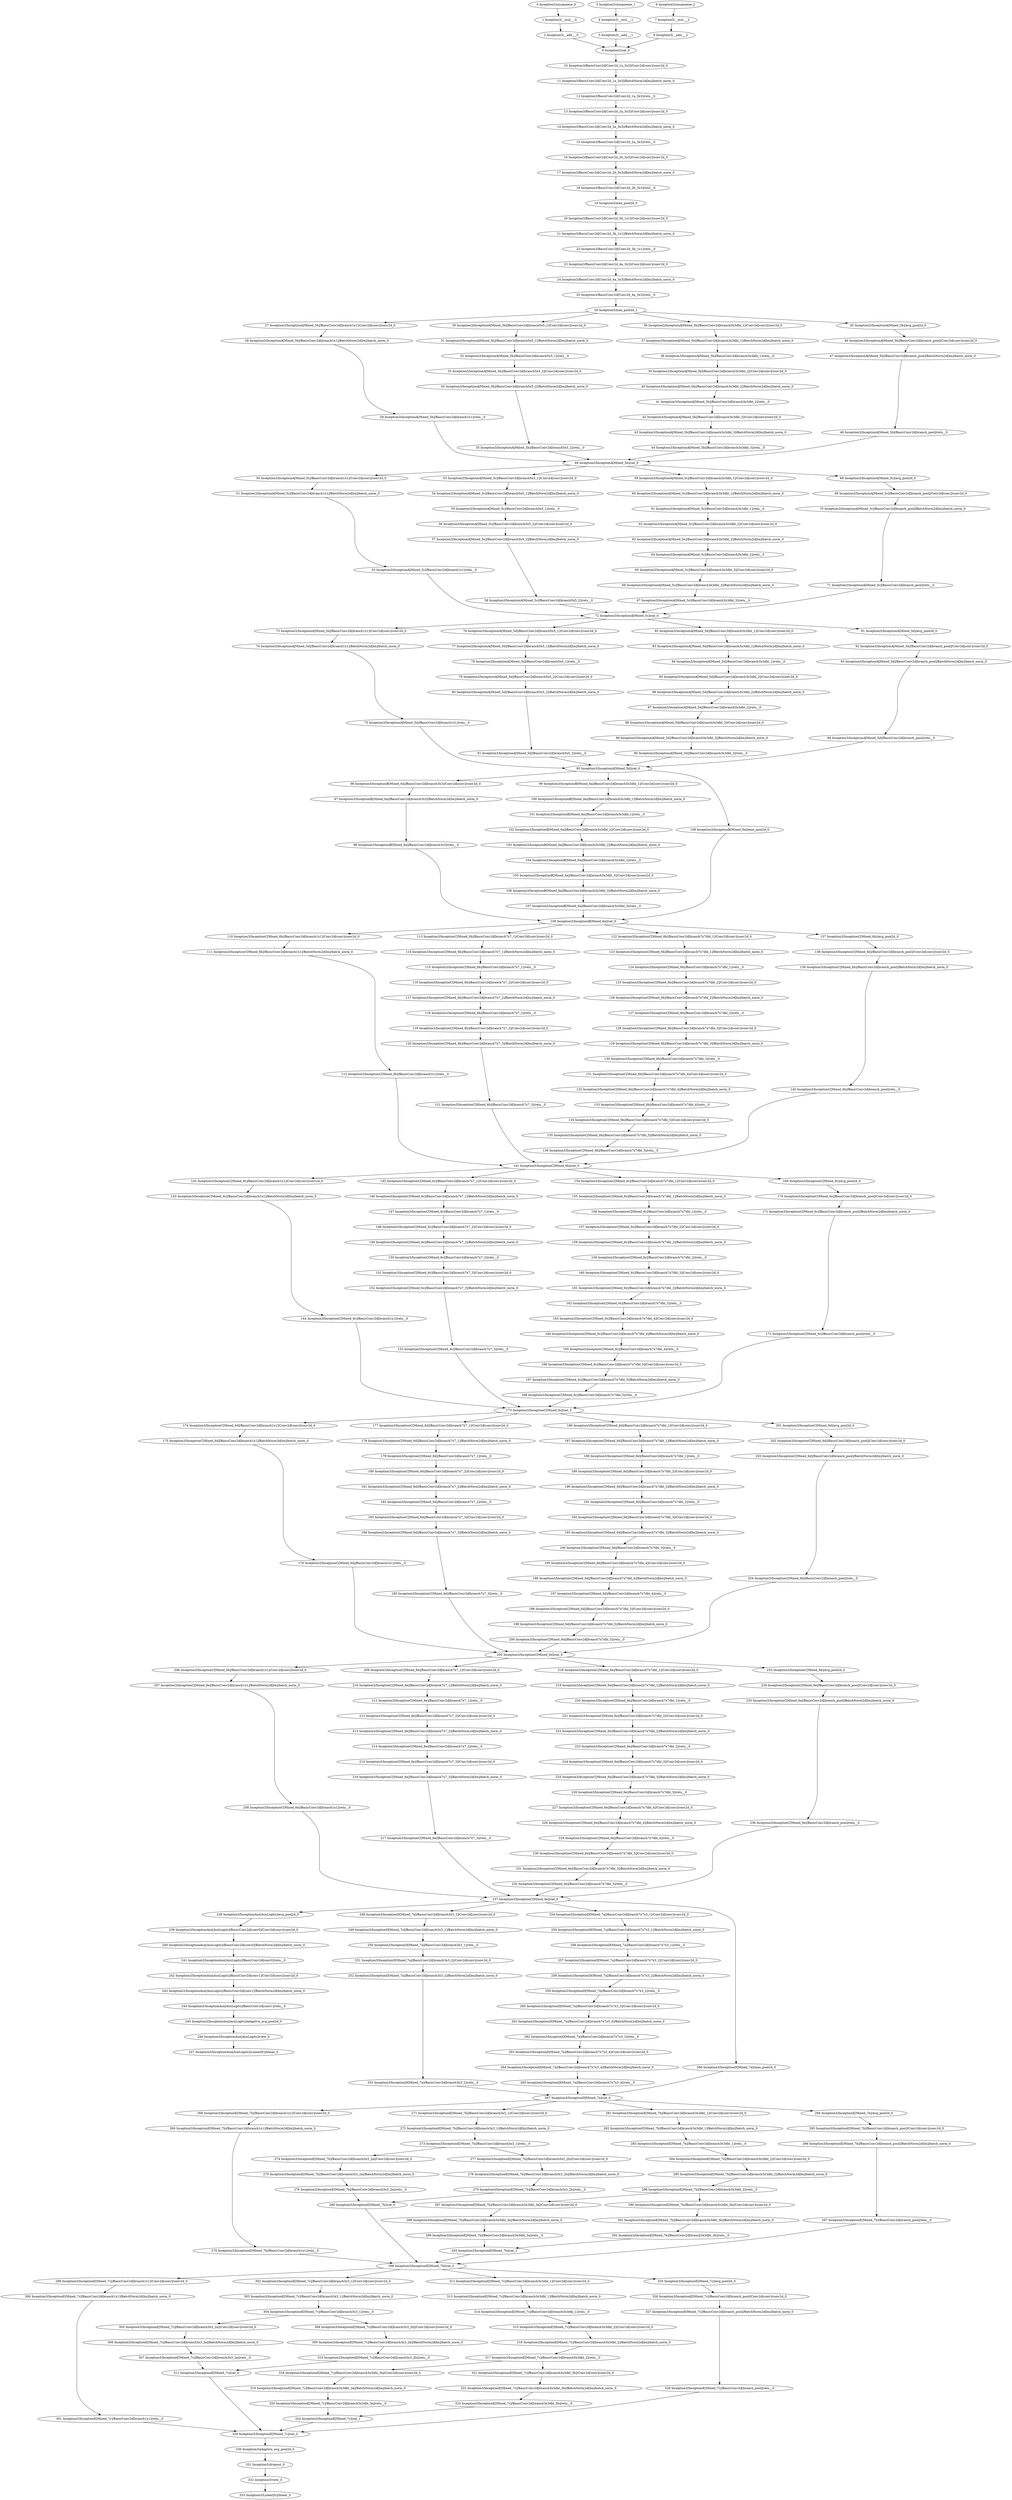 strict digraph  {
"0 Inception3/unsqueeze_0" [id=0, type=unsqueeze];
"1 Inception3/__mul___0" [id=1, type=__mul__];
"2 Inception3/__add___0" [id=2, type=__add__];
"3 Inception3/unsqueeze_1" [id=3, type=unsqueeze];
"4 Inception3/__mul___1" [id=4, type=__mul__];
"5 Inception3/__add___1" [id=5, type=__add__];
"6 Inception3/unsqueeze_2" [id=6, type=unsqueeze];
"7 Inception3/__mul___2" [id=7, type=__mul__];
"8 Inception3/__add___2" [id=8, type=__add__];
"9 Inception3/cat_0" [id=9, type=cat];
"10 Inception3/BasicConv2d[Conv2d_1a_3x3]/Conv2d[conv]/conv2d_0" [id=10, type=conv2d];
"11 Inception3/BasicConv2d[Conv2d_1a_3x3]/BatchNorm2d[bn]/batch_norm_0" [id=11, type=batch_norm];
"12 Inception3/BasicConv2d[Conv2d_1a_3x3]/relu__0" [id=12, type=relu_];
"13 Inception3/BasicConv2d[Conv2d_2a_3x3]/Conv2d[conv]/conv2d_0" [id=13, type=conv2d];
"14 Inception3/BasicConv2d[Conv2d_2a_3x3]/BatchNorm2d[bn]/batch_norm_0" [id=14, type=batch_norm];
"15 Inception3/BasicConv2d[Conv2d_2a_3x3]/relu__0" [id=15, type=relu_];
"16 Inception3/BasicConv2d[Conv2d_2b_3x3]/Conv2d[conv]/conv2d_0" [id=16, type=conv2d];
"17 Inception3/BasicConv2d[Conv2d_2b_3x3]/BatchNorm2d[bn]/batch_norm_0" [id=17, type=batch_norm];
"18 Inception3/BasicConv2d[Conv2d_2b_3x3]/relu__0" [id=18, type=relu_];
"19 Inception3/max_pool2d_0" [id=19, type=max_pool2d];
"20 Inception3/BasicConv2d[Conv2d_3b_1x1]/Conv2d[conv]/conv2d_0" [id=20, type=conv2d];
"21 Inception3/BasicConv2d[Conv2d_3b_1x1]/BatchNorm2d[bn]/batch_norm_0" [id=21, type=batch_norm];
"22 Inception3/BasicConv2d[Conv2d_3b_1x1]/relu__0" [id=22, type=relu_];
"23 Inception3/BasicConv2d[Conv2d_4a_3x3]/Conv2d[conv]/conv2d_0" [id=23, type=conv2d];
"24 Inception3/BasicConv2d[Conv2d_4a_3x3]/BatchNorm2d[bn]/batch_norm_0" [id=24, type=batch_norm];
"25 Inception3/BasicConv2d[Conv2d_4a_3x3]/relu__0" [id=25, type=relu_];
"26 Inception3/max_pool2d_1" [id=26, type=max_pool2d];
"27 Inception3/InceptionA[Mixed_5b]/BasicConv2d[branch1x1]/Conv2d[conv]/conv2d_0" [id=27, type=conv2d];
"28 Inception3/InceptionA[Mixed_5b]/BasicConv2d[branch1x1]/BatchNorm2d[bn]/batch_norm_0" [id=28, type=batch_norm];
"29 Inception3/InceptionA[Mixed_5b]/BasicConv2d[branch1x1]/relu__0" [id=29, type=relu_];
"30 Inception3/InceptionA[Mixed_5b]/BasicConv2d[branch5x5_1]/Conv2d[conv]/conv2d_0" [id=30, type=conv2d];
"31 Inception3/InceptionA[Mixed_5b]/BasicConv2d[branch5x5_1]/BatchNorm2d[bn]/batch_norm_0" [id=31, type=batch_norm];
"32 Inception3/InceptionA[Mixed_5b]/BasicConv2d[branch5x5_1]/relu__0" [id=32, type=relu_];
"33 Inception3/InceptionA[Mixed_5b]/BasicConv2d[branch5x5_2]/Conv2d[conv]/conv2d_0" [id=33, type=conv2d];
"34 Inception3/InceptionA[Mixed_5b]/BasicConv2d[branch5x5_2]/BatchNorm2d[bn]/batch_norm_0" [id=34, type=batch_norm];
"35 Inception3/InceptionA[Mixed_5b]/BasicConv2d[branch5x5_2]/relu__0" [id=35, type=relu_];
"36 Inception3/InceptionA[Mixed_5b]/BasicConv2d[branch3x3dbl_1]/Conv2d[conv]/conv2d_0" [id=36, type=conv2d];
"37 Inception3/InceptionA[Mixed_5b]/BasicConv2d[branch3x3dbl_1]/BatchNorm2d[bn]/batch_norm_0" [id=37, type=batch_norm];
"38 Inception3/InceptionA[Mixed_5b]/BasicConv2d[branch3x3dbl_1]/relu__0" [id=38, type=relu_];
"39 Inception3/InceptionA[Mixed_5b]/BasicConv2d[branch3x3dbl_2]/Conv2d[conv]/conv2d_0" [id=39, type=conv2d];
"40 Inception3/InceptionA[Mixed_5b]/BasicConv2d[branch3x3dbl_2]/BatchNorm2d[bn]/batch_norm_0" [id=40, type=batch_norm];
"41 Inception3/InceptionA[Mixed_5b]/BasicConv2d[branch3x3dbl_2]/relu__0" [id=41, type=relu_];
"42 Inception3/InceptionA[Mixed_5b]/BasicConv2d[branch3x3dbl_3]/Conv2d[conv]/conv2d_0" [id=42, type=conv2d];
"43 Inception3/InceptionA[Mixed_5b]/BasicConv2d[branch3x3dbl_3]/BatchNorm2d[bn]/batch_norm_0" [id=43, type=batch_norm];
"44 Inception3/InceptionA[Mixed_5b]/BasicConv2d[branch3x3dbl_3]/relu__0" [id=44, type=relu_];
"45 Inception3/InceptionA[Mixed_5b]/avg_pool2d_0" [id=45, type=avg_pool2d];
"46 Inception3/InceptionA[Mixed_5b]/BasicConv2d[branch_pool]/Conv2d[conv]/conv2d_0" [id=46, type=conv2d];
"47 Inception3/InceptionA[Mixed_5b]/BasicConv2d[branch_pool]/BatchNorm2d[bn]/batch_norm_0" [id=47, type=batch_norm];
"48 Inception3/InceptionA[Mixed_5b]/BasicConv2d[branch_pool]/relu__0" [id=48, type=relu_];
"49 Inception3/InceptionA[Mixed_5b]/cat_0" [id=49, type=cat];
"50 Inception3/InceptionA[Mixed_5c]/BasicConv2d[branch1x1]/Conv2d[conv]/conv2d_0" [id=50, type=conv2d];
"51 Inception3/InceptionA[Mixed_5c]/BasicConv2d[branch1x1]/BatchNorm2d[bn]/batch_norm_0" [id=51, type=batch_norm];
"52 Inception3/InceptionA[Mixed_5c]/BasicConv2d[branch1x1]/relu__0" [id=52, type=relu_];
"53 Inception3/InceptionA[Mixed_5c]/BasicConv2d[branch5x5_1]/Conv2d[conv]/conv2d_0" [id=53, type=conv2d];
"54 Inception3/InceptionA[Mixed_5c]/BasicConv2d[branch5x5_1]/BatchNorm2d[bn]/batch_norm_0" [id=54, type=batch_norm];
"55 Inception3/InceptionA[Mixed_5c]/BasicConv2d[branch5x5_1]/relu__0" [id=55, type=relu_];
"56 Inception3/InceptionA[Mixed_5c]/BasicConv2d[branch5x5_2]/Conv2d[conv]/conv2d_0" [id=56, type=conv2d];
"57 Inception3/InceptionA[Mixed_5c]/BasicConv2d[branch5x5_2]/BatchNorm2d[bn]/batch_norm_0" [id=57, type=batch_norm];
"58 Inception3/InceptionA[Mixed_5c]/BasicConv2d[branch5x5_2]/relu__0" [id=58, type=relu_];
"59 Inception3/InceptionA[Mixed_5c]/BasicConv2d[branch3x3dbl_1]/Conv2d[conv]/conv2d_0" [id=59, type=conv2d];
"60 Inception3/InceptionA[Mixed_5c]/BasicConv2d[branch3x3dbl_1]/BatchNorm2d[bn]/batch_norm_0" [id=60, type=batch_norm];
"61 Inception3/InceptionA[Mixed_5c]/BasicConv2d[branch3x3dbl_1]/relu__0" [id=61, type=relu_];
"62 Inception3/InceptionA[Mixed_5c]/BasicConv2d[branch3x3dbl_2]/Conv2d[conv]/conv2d_0" [id=62, type=conv2d];
"63 Inception3/InceptionA[Mixed_5c]/BasicConv2d[branch3x3dbl_2]/BatchNorm2d[bn]/batch_norm_0" [id=63, type=batch_norm];
"64 Inception3/InceptionA[Mixed_5c]/BasicConv2d[branch3x3dbl_2]/relu__0" [id=64, type=relu_];
"65 Inception3/InceptionA[Mixed_5c]/BasicConv2d[branch3x3dbl_3]/Conv2d[conv]/conv2d_0" [id=65, type=conv2d];
"66 Inception3/InceptionA[Mixed_5c]/BasicConv2d[branch3x3dbl_3]/BatchNorm2d[bn]/batch_norm_0" [id=66, type=batch_norm];
"67 Inception3/InceptionA[Mixed_5c]/BasicConv2d[branch3x3dbl_3]/relu__0" [id=67, type=relu_];
"68 Inception3/InceptionA[Mixed_5c]/avg_pool2d_0" [id=68, type=avg_pool2d];
"69 Inception3/InceptionA[Mixed_5c]/BasicConv2d[branch_pool]/Conv2d[conv]/conv2d_0" [id=69, type=conv2d];
"70 Inception3/InceptionA[Mixed_5c]/BasicConv2d[branch_pool]/BatchNorm2d[bn]/batch_norm_0" [id=70, type=batch_norm];
"71 Inception3/InceptionA[Mixed_5c]/BasicConv2d[branch_pool]/relu__0" [id=71, type=relu_];
"72 Inception3/InceptionA[Mixed_5c]/cat_0" [id=72, type=cat];
"73 Inception3/InceptionA[Mixed_5d]/BasicConv2d[branch1x1]/Conv2d[conv]/conv2d_0" [id=73, type=conv2d];
"74 Inception3/InceptionA[Mixed_5d]/BasicConv2d[branch1x1]/BatchNorm2d[bn]/batch_norm_0" [id=74, type=batch_norm];
"75 Inception3/InceptionA[Mixed_5d]/BasicConv2d[branch1x1]/relu__0" [id=75, type=relu_];
"76 Inception3/InceptionA[Mixed_5d]/BasicConv2d[branch5x5_1]/Conv2d[conv]/conv2d_0" [id=76, type=conv2d];
"77 Inception3/InceptionA[Mixed_5d]/BasicConv2d[branch5x5_1]/BatchNorm2d[bn]/batch_norm_0" [id=77, type=batch_norm];
"78 Inception3/InceptionA[Mixed_5d]/BasicConv2d[branch5x5_1]/relu__0" [id=78, type=relu_];
"79 Inception3/InceptionA[Mixed_5d]/BasicConv2d[branch5x5_2]/Conv2d[conv]/conv2d_0" [id=79, type=conv2d];
"80 Inception3/InceptionA[Mixed_5d]/BasicConv2d[branch5x5_2]/BatchNorm2d[bn]/batch_norm_0" [id=80, type=batch_norm];
"81 Inception3/InceptionA[Mixed_5d]/BasicConv2d[branch5x5_2]/relu__0" [id=81, type=relu_];
"82 Inception3/InceptionA[Mixed_5d]/BasicConv2d[branch3x3dbl_1]/Conv2d[conv]/conv2d_0" [id=82, type=conv2d];
"83 Inception3/InceptionA[Mixed_5d]/BasicConv2d[branch3x3dbl_1]/BatchNorm2d[bn]/batch_norm_0" [id=83, type=batch_norm];
"84 Inception3/InceptionA[Mixed_5d]/BasicConv2d[branch3x3dbl_1]/relu__0" [id=84, type=relu_];
"85 Inception3/InceptionA[Mixed_5d]/BasicConv2d[branch3x3dbl_2]/Conv2d[conv]/conv2d_0" [id=85, type=conv2d];
"86 Inception3/InceptionA[Mixed_5d]/BasicConv2d[branch3x3dbl_2]/BatchNorm2d[bn]/batch_norm_0" [id=86, type=batch_norm];
"87 Inception3/InceptionA[Mixed_5d]/BasicConv2d[branch3x3dbl_2]/relu__0" [id=87, type=relu_];
"88 Inception3/InceptionA[Mixed_5d]/BasicConv2d[branch3x3dbl_3]/Conv2d[conv]/conv2d_0" [id=88, type=conv2d];
"89 Inception3/InceptionA[Mixed_5d]/BasicConv2d[branch3x3dbl_3]/BatchNorm2d[bn]/batch_norm_0" [id=89, type=batch_norm];
"90 Inception3/InceptionA[Mixed_5d]/BasicConv2d[branch3x3dbl_3]/relu__0" [id=90, type=relu_];
"91 Inception3/InceptionA[Mixed_5d]/avg_pool2d_0" [id=91, type=avg_pool2d];
"92 Inception3/InceptionA[Mixed_5d]/BasicConv2d[branch_pool]/Conv2d[conv]/conv2d_0" [id=92, type=conv2d];
"93 Inception3/InceptionA[Mixed_5d]/BasicConv2d[branch_pool]/BatchNorm2d[bn]/batch_norm_0" [id=93, type=batch_norm];
"94 Inception3/InceptionA[Mixed_5d]/BasicConv2d[branch_pool]/relu__0" [id=94, type=relu_];
"95 Inception3/InceptionA[Mixed_5d]/cat_0" [id=95, type=cat];
"96 Inception3/InceptionB[Mixed_6a]/BasicConv2d[branch3x3]/Conv2d[conv]/conv2d_0" [id=96, type=conv2d];
"97 Inception3/InceptionB[Mixed_6a]/BasicConv2d[branch3x3]/BatchNorm2d[bn]/batch_norm_0" [id=97, type=batch_norm];
"98 Inception3/InceptionB[Mixed_6a]/BasicConv2d[branch3x3]/relu__0" [id=98, type=relu_];
"99 Inception3/InceptionB[Mixed_6a]/BasicConv2d[branch3x3dbl_1]/Conv2d[conv]/conv2d_0" [id=99, type=conv2d];
"100 Inception3/InceptionB[Mixed_6a]/BasicConv2d[branch3x3dbl_1]/BatchNorm2d[bn]/batch_norm_0" [id=100, type=batch_norm];
"101 Inception3/InceptionB[Mixed_6a]/BasicConv2d[branch3x3dbl_1]/relu__0" [id=101, type=relu_];
"102 Inception3/InceptionB[Mixed_6a]/BasicConv2d[branch3x3dbl_2]/Conv2d[conv]/conv2d_0" [id=102, type=conv2d];
"103 Inception3/InceptionB[Mixed_6a]/BasicConv2d[branch3x3dbl_2]/BatchNorm2d[bn]/batch_norm_0" [id=103, type=batch_norm];
"104 Inception3/InceptionB[Mixed_6a]/BasicConv2d[branch3x3dbl_2]/relu__0" [id=104, type=relu_];
"105 Inception3/InceptionB[Mixed_6a]/BasicConv2d[branch3x3dbl_3]/Conv2d[conv]/conv2d_0" [id=105, type=conv2d];
"106 Inception3/InceptionB[Mixed_6a]/BasicConv2d[branch3x3dbl_3]/BatchNorm2d[bn]/batch_norm_0" [id=106, type=batch_norm];
"107 Inception3/InceptionB[Mixed_6a]/BasicConv2d[branch3x3dbl_3]/relu__0" [id=107, type=relu_];
"108 Inception3/InceptionB[Mixed_6a]/max_pool2d_0" [id=108, type=max_pool2d];
"109 Inception3/InceptionB[Mixed_6a]/cat_0" [id=109, type=cat];
"110 Inception3/InceptionC[Mixed_6b]/BasicConv2d[branch1x1]/Conv2d[conv]/conv2d_0" [id=110, type=conv2d];
"111 Inception3/InceptionC[Mixed_6b]/BasicConv2d[branch1x1]/BatchNorm2d[bn]/batch_norm_0" [id=111, type=batch_norm];
"112 Inception3/InceptionC[Mixed_6b]/BasicConv2d[branch1x1]/relu__0" [id=112, type=relu_];
"113 Inception3/InceptionC[Mixed_6b]/BasicConv2d[branch7x7_1]/Conv2d[conv]/conv2d_0" [id=113, type=conv2d];
"114 Inception3/InceptionC[Mixed_6b]/BasicConv2d[branch7x7_1]/BatchNorm2d[bn]/batch_norm_0" [id=114, type=batch_norm];
"115 Inception3/InceptionC[Mixed_6b]/BasicConv2d[branch7x7_1]/relu__0" [id=115, type=relu_];
"116 Inception3/InceptionC[Mixed_6b]/BasicConv2d[branch7x7_2]/Conv2d[conv]/conv2d_0" [id=116, type=conv2d];
"117 Inception3/InceptionC[Mixed_6b]/BasicConv2d[branch7x7_2]/BatchNorm2d[bn]/batch_norm_0" [id=117, type=batch_norm];
"118 Inception3/InceptionC[Mixed_6b]/BasicConv2d[branch7x7_2]/relu__0" [id=118, type=relu_];
"119 Inception3/InceptionC[Mixed_6b]/BasicConv2d[branch7x7_3]/Conv2d[conv]/conv2d_0" [id=119, type=conv2d];
"120 Inception3/InceptionC[Mixed_6b]/BasicConv2d[branch7x7_3]/BatchNorm2d[bn]/batch_norm_0" [id=120, type=batch_norm];
"121 Inception3/InceptionC[Mixed_6b]/BasicConv2d[branch7x7_3]/relu__0" [id=121, type=relu_];
"122 Inception3/InceptionC[Mixed_6b]/BasicConv2d[branch7x7dbl_1]/Conv2d[conv]/conv2d_0" [id=122, type=conv2d];
"123 Inception3/InceptionC[Mixed_6b]/BasicConv2d[branch7x7dbl_1]/BatchNorm2d[bn]/batch_norm_0" [id=123, type=batch_norm];
"124 Inception3/InceptionC[Mixed_6b]/BasicConv2d[branch7x7dbl_1]/relu__0" [id=124, type=relu_];
"125 Inception3/InceptionC[Mixed_6b]/BasicConv2d[branch7x7dbl_2]/Conv2d[conv]/conv2d_0" [id=125, type=conv2d];
"126 Inception3/InceptionC[Mixed_6b]/BasicConv2d[branch7x7dbl_2]/BatchNorm2d[bn]/batch_norm_0" [id=126, type=batch_norm];
"127 Inception3/InceptionC[Mixed_6b]/BasicConv2d[branch7x7dbl_2]/relu__0" [id=127, type=relu_];
"128 Inception3/InceptionC[Mixed_6b]/BasicConv2d[branch7x7dbl_3]/Conv2d[conv]/conv2d_0" [id=128, type=conv2d];
"129 Inception3/InceptionC[Mixed_6b]/BasicConv2d[branch7x7dbl_3]/BatchNorm2d[bn]/batch_norm_0" [id=129, type=batch_norm];
"130 Inception3/InceptionC[Mixed_6b]/BasicConv2d[branch7x7dbl_3]/relu__0" [id=130, type=relu_];
"131 Inception3/InceptionC[Mixed_6b]/BasicConv2d[branch7x7dbl_4]/Conv2d[conv]/conv2d_0" [id=131, type=conv2d];
"132 Inception3/InceptionC[Mixed_6b]/BasicConv2d[branch7x7dbl_4]/BatchNorm2d[bn]/batch_norm_0" [id=132, type=batch_norm];
"133 Inception3/InceptionC[Mixed_6b]/BasicConv2d[branch7x7dbl_4]/relu__0" [id=133, type=relu_];
"134 Inception3/InceptionC[Mixed_6b]/BasicConv2d[branch7x7dbl_5]/Conv2d[conv]/conv2d_0" [id=134, type=conv2d];
"135 Inception3/InceptionC[Mixed_6b]/BasicConv2d[branch7x7dbl_5]/BatchNorm2d[bn]/batch_norm_0" [id=135, type=batch_norm];
"136 Inception3/InceptionC[Mixed_6b]/BasicConv2d[branch7x7dbl_5]/relu__0" [id=136, type=relu_];
"137 Inception3/InceptionC[Mixed_6b]/avg_pool2d_0" [id=137, type=avg_pool2d];
"138 Inception3/InceptionC[Mixed_6b]/BasicConv2d[branch_pool]/Conv2d[conv]/conv2d_0" [id=138, type=conv2d];
"139 Inception3/InceptionC[Mixed_6b]/BasicConv2d[branch_pool]/BatchNorm2d[bn]/batch_norm_0" [id=139, type=batch_norm];
"140 Inception3/InceptionC[Mixed_6b]/BasicConv2d[branch_pool]/relu__0" [id=140, type=relu_];
"141 Inception3/InceptionC[Mixed_6b]/cat_0" [id=141, type=cat];
"142 Inception3/InceptionC[Mixed_6c]/BasicConv2d[branch1x1]/Conv2d[conv]/conv2d_0" [id=142, type=conv2d];
"143 Inception3/InceptionC[Mixed_6c]/BasicConv2d[branch1x1]/BatchNorm2d[bn]/batch_norm_0" [id=143, type=batch_norm];
"144 Inception3/InceptionC[Mixed_6c]/BasicConv2d[branch1x1]/relu__0" [id=144, type=relu_];
"145 Inception3/InceptionC[Mixed_6c]/BasicConv2d[branch7x7_1]/Conv2d[conv]/conv2d_0" [id=145, type=conv2d];
"146 Inception3/InceptionC[Mixed_6c]/BasicConv2d[branch7x7_1]/BatchNorm2d[bn]/batch_norm_0" [id=146, type=batch_norm];
"147 Inception3/InceptionC[Mixed_6c]/BasicConv2d[branch7x7_1]/relu__0" [id=147, type=relu_];
"148 Inception3/InceptionC[Mixed_6c]/BasicConv2d[branch7x7_2]/Conv2d[conv]/conv2d_0" [id=148, type=conv2d];
"149 Inception3/InceptionC[Mixed_6c]/BasicConv2d[branch7x7_2]/BatchNorm2d[bn]/batch_norm_0" [id=149, type=batch_norm];
"150 Inception3/InceptionC[Mixed_6c]/BasicConv2d[branch7x7_2]/relu__0" [id=150, type=relu_];
"151 Inception3/InceptionC[Mixed_6c]/BasicConv2d[branch7x7_3]/Conv2d[conv]/conv2d_0" [id=151, type=conv2d];
"152 Inception3/InceptionC[Mixed_6c]/BasicConv2d[branch7x7_3]/BatchNorm2d[bn]/batch_norm_0" [id=152, type=batch_norm];
"153 Inception3/InceptionC[Mixed_6c]/BasicConv2d[branch7x7_3]/relu__0" [id=153, type=relu_];
"154 Inception3/InceptionC[Mixed_6c]/BasicConv2d[branch7x7dbl_1]/Conv2d[conv]/conv2d_0" [id=154, type=conv2d];
"155 Inception3/InceptionC[Mixed_6c]/BasicConv2d[branch7x7dbl_1]/BatchNorm2d[bn]/batch_norm_0" [id=155, type=batch_norm];
"156 Inception3/InceptionC[Mixed_6c]/BasicConv2d[branch7x7dbl_1]/relu__0" [id=156, type=relu_];
"157 Inception3/InceptionC[Mixed_6c]/BasicConv2d[branch7x7dbl_2]/Conv2d[conv]/conv2d_0" [id=157, type=conv2d];
"158 Inception3/InceptionC[Mixed_6c]/BasicConv2d[branch7x7dbl_2]/BatchNorm2d[bn]/batch_norm_0" [id=158, type=batch_norm];
"159 Inception3/InceptionC[Mixed_6c]/BasicConv2d[branch7x7dbl_2]/relu__0" [id=159, type=relu_];
"160 Inception3/InceptionC[Mixed_6c]/BasicConv2d[branch7x7dbl_3]/Conv2d[conv]/conv2d_0" [id=160, type=conv2d];
"161 Inception3/InceptionC[Mixed_6c]/BasicConv2d[branch7x7dbl_3]/BatchNorm2d[bn]/batch_norm_0" [id=161, type=batch_norm];
"162 Inception3/InceptionC[Mixed_6c]/BasicConv2d[branch7x7dbl_3]/relu__0" [id=162, type=relu_];
"163 Inception3/InceptionC[Mixed_6c]/BasicConv2d[branch7x7dbl_4]/Conv2d[conv]/conv2d_0" [id=163, type=conv2d];
"164 Inception3/InceptionC[Mixed_6c]/BasicConv2d[branch7x7dbl_4]/BatchNorm2d[bn]/batch_norm_0" [id=164, type=batch_norm];
"165 Inception3/InceptionC[Mixed_6c]/BasicConv2d[branch7x7dbl_4]/relu__0" [id=165, type=relu_];
"166 Inception3/InceptionC[Mixed_6c]/BasicConv2d[branch7x7dbl_5]/Conv2d[conv]/conv2d_0" [id=166, type=conv2d];
"167 Inception3/InceptionC[Mixed_6c]/BasicConv2d[branch7x7dbl_5]/BatchNorm2d[bn]/batch_norm_0" [id=167, type=batch_norm];
"168 Inception3/InceptionC[Mixed_6c]/BasicConv2d[branch7x7dbl_5]/relu__0" [id=168, type=relu_];
"169 Inception3/InceptionC[Mixed_6c]/avg_pool2d_0" [id=169, type=avg_pool2d];
"170 Inception3/InceptionC[Mixed_6c]/BasicConv2d[branch_pool]/Conv2d[conv]/conv2d_0" [id=170, type=conv2d];
"171 Inception3/InceptionC[Mixed_6c]/BasicConv2d[branch_pool]/BatchNorm2d[bn]/batch_norm_0" [id=171, type=batch_norm];
"172 Inception3/InceptionC[Mixed_6c]/BasicConv2d[branch_pool]/relu__0" [id=172, type=relu_];
"173 Inception3/InceptionC[Mixed_6c]/cat_0" [id=173, type=cat];
"174 Inception3/InceptionC[Mixed_6d]/BasicConv2d[branch1x1]/Conv2d[conv]/conv2d_0" [id=174, type=conv2d];
"175 Inception3/InceptionC[Mixed_6d]/BasicConv2d[branch1x1]/BatchNorm2d[bn]/batch_norm_0" [id=175, type=batch_norm];
"176 Inception3/InceptionC[Mixed_6d]/BasicConv2d[branch1x1]/relu__0" [id=176, type=relu_];
"177 Inception3/InceptionC[Mixed_6d]/BasicConv2d[branch7x7_1]/Conv2d[conv]/conv2d_0" [id=177, type=conv2d];
"178 Inception3/InceptionC[Mixed_6d]/BasicConv2d[branch7x7_1]/BatchNorm2d[bn]/batch_norm_0" [id=178, type=batch_norm];
"179 Inception3/InceptionC[Mixed_6d]/BasicConv2d[branch7x7_1]/relu__0" [id=179, type=relu_];
"180 Inception3/InceptionC[Mixed_6d]/BasicConv2d[branch7x7_2]/Conv2d[conv]/conv2d_0" [id=180, type=conv2d];
"181 Inception3/InceptionC[Mixed_6d]/BasicConv2d[branch7x7_2]/BatchNorm2d[bn]/batch_norm_0" [id=181, type=batch_norm];
"182 Inception3/InceptionC[Mixed_6d]/BasicConv2d[branch7x7_2]/relu__0" [id=182, type=relu_];
"183 Inception3/InceptionC[Mixed_6d]/BasicConv2d[branch7x7_3]/Conv2d[conv]/conv2d_0" [id=183, type=conv2d];
"184 Inception3/InceptionC[Mixed_6d]/BasicConv2d[branch7x7_3]/BatchNorm2d[bn]/batch_norm_0" [id=184, type=batch_norm];
"185 Inception3/InceptionC[Mixed_6d]/BasicConv2d[branch7x7_3]/relu__0" [id=185, type=relu_];
"186 Inception3/InceptionC[Mixed_6d]/BasicConv2d[branch7x7dbl_1]/Conv2d[conv]/conv2d_0" [id=186, type=conv2d];
"187 Inception3/InceptionC[Mixed_6d]/BasicConv2d[branch7x7dbl_1]/BatchNorm2d[bn]/batch_norm_0" [id=187, type=batch_norm];
"188 Inception3/InceptionC[Mixed_6d]/BasicConv2d[branch7x7dbl_1]/relu__0" [id=188, type=relu_];
"189 Inception3/InceptionC[Mixed_6d]/BasicConv2d[branch7x7dbl_2]/Conv2d[conv]/conv2d_0" [id=189, type=conv2d];
"190 Inception3/InceptionC[Mixed_6d]/BasicConv2d[branch7x7dbl_2]/BatchNorm2d[bn]/batch_norm_0" [id=190, type=batch_norm];
"191 Inception3/InceptionC[Mixed_6d]/BasicConv2d[branch7x7dbl_2]/relu__0" [id=191, type=relu_];
"192 Inception3/InceptionC[Mixed_6d]/BasicConv2d[branch7x7dbl_3]/Conv2d[conv]/conv2d_0" [id=192, type=conv2d];
"193 Inception3/InceptionC[Mixed_6d]/BasicConv2d[branch7x7dbl_3]/BatchNorm2d[bn]/batch_norm_0" [id=193, type=batch_norm];
"194 Inception3/InceptionC[Mixed_6d]/BasicConv2d[branch7x7dbl_3]/relu__0" [id=194, type=relu_];
"195 Inception3/InceptionC[Mixed_6d]/BasicConv2d[branch7x7dbl_4]/Conv2d[conv]/conv2d_0" [id=195, type=conv2d];
"196 Inception3/InceptionC[Mixed_6d]/BasicConv2d[branch7x7dbl_4]/BatchNorm2d[bn]/batch_norm_0" [id=196, type=batch_norm];
"197 Inception3/InceptionC[Mixed_6d]/BasicConv2d[branch7x7dbl_4]/relu__0" [id=197, type=relu_];
"198 Inception3/InceptionC[Mixed_6d]/BasicConv2d[branch7x7dbl_5]/Conv2d[conv]/conv2d_0" [id=198, type=conv2d];
"199 Inception3/InceptionC[Mixed_6d]/BasicConv2d[branch7x7dbl_5]/BatchNorm2d[bn]/batch_norm_0" [id=199, type=batch_norm];
"200 Inception3/InceptionC[Mixed_6d]/BasicConv2d[branch7x7dbl_5]/relu__0" [id=200, type=relu_];
"201 Inception3/InceptionC[Mixed_6d]/avg_pool2d_0" [id=201, type=avg_pool2d];
"202 Inception3/InceptionC[Mixed_6d]/BasicConv2d[branch_pool]/Conv2d[conv]/conv2d_0" [id=202, type=conv2d];
"203 Inception3/InceptionC[Mixed_6d]/BasicConv2d[branch_pool]/BatchNorm2d[bn]/batch_norm_0" [id=203, type=batch_norm];
"204 Inception3/InceptionC[Mixed_6d]/BasicConv2d[branch_pool]/relu__0" [id=204, type=relu_];
"205 Inception3/InceptionC[Mixed_6d]/cat_0" [id=205, type=cat];
"206 Inception3/InceptionC[Mixed_6e]/BasicConv2d[branch1x1]/Conv2d[conv]/conv2d_0" [id=206, type=conv2d];
"207 Inception3/InceptionC[Mixed_6e]/BasicConv2d[branch1x1]/BatchNorm2d[bn]/batch_norm_0" [id=207, type=batch_norm];
"208 Inception3/InceptionC[Mixed_6e]/BasicConv2d[branch1x1]/relu__0" [id=208, type=relu_];
"209 Inception3/InceptionC[Mixed_6e]/BasicConv2d[branch7x7_1]/Conv2d[conv]/conv2d_0" [id=209, type=conv2d];
"210 Inception3/InceptionC[Mixed_6e]/BasicConv2d[branch7x7_1]/BatchNorm2d[bn]/batch_norm_0" [id=210, type=batch_norm];
"211 Inception3/InceptionC[Mixed_6e]/BasicConv2d[branch7x7_1]/relu__0" [id=211, type=relu_];
"212 Inception3/InceptionC[Mixed_6e]/BasicConv2d[branch7x7_2]/Conv2d[conv]/conv2d_0" [id=212, type=conv2d];
"213 Inception3/InceptionC[Mixed_6e]/BasicConv2d[branch7x7_2]/BatchNorm2d[bn]/batch_norm_0" [id=213, type=batch_norm];
"214 Inception3/InceptionC[Mixed_6e]/BasicConv2d[branch7x7_2]/relu__0" [id=214, type=relu_];
"215 Inception3/InceptionC[Mixed_6e]/BasicConv2d[branch7x7_3]/Conv2d[conv]/conv2d_0" [id=215, type=conv2d];
"216 Inception3/InceptionC[Mixed_6e]/BasicConv2d[branch7x7_3]/BatchNorm2d[bn]/batch_norm_0" [id=216, type=batch_norm];
"217 Inception3/InceptionC[Mixed_6e]/BasicConv2d[branch7x7_3]/relu__0" [id=217, type=relu_];
"218 Inception3/InceptionC[Mixed_6e]/BasicConv2d[branch7x7dbl_1]/Conv2d[conv]/conv2d_0" [id=218, type=conv2d];
"219 Inception3/InceptionC[Mixed_6e]/BasicConv2d[branch7x7dbl_1]/BatchNorm2d[bn]/batch_norm_0" [id=219, type=batch_norm];
"220 Inception3/InceptionC[Mixed_6e]/BasicConv2d[branch7x7dbl_1]/relu__0" [id=220, type=relu_];
"221 Inception3/InceptionC[Mixed_6e]/BasicConv2d[branch7x7dbl_2]/Conv2d[conv]/conv2d_0" [id=221, type=conv2d];
"222 Inception3/InceptionC[Mixed_6e]/BasicConv2d[branch7x7dbl_2]/BatchNorm2d[bn]/batch_norm_0" [id=222, type=batch_norm];
"223 Inception3/InceptionC[Mixed_6e]/BasicConv2d[branch7x7dbl_2]/relu__0" [id=223, type=relu_];
"224 Inception3/InceptionC[Mixed_6e]/BasicConv2d[branch7x7dbl_3]/Conv2d[conv]/conv2d_0" [id=224, type=conv2d];
"225 Inception3/InceptionC[Mixed_6e]/BasicConv2d[branch7x7dbl_3]/BatchNorm2d[bn]/batch_norm_0" [id=225, type=batch_norm];
"226 Inception3/InceptionC[Mixed_6e]/BasicConv2d[branch7x7dbl_3]/relu__0" [id=226, type=relu_];
"227 Inception3/InceptionC[Mixed_6e]/BasicConv2d[branch7x7dbl_4]/Conv2d[conv]/conv2d_0" [id=227, type=conv2d];
"228 Inception3/InceptionC[Mixed_6e]/BasicConv2d[branch7x7dbl_4]/BatchNorm2d[bn]/batch_norm_0" [id=228, type=batch_norm];
"229 Inception3/InceptionC[Mixed_6e]/BasicConv2d[branch7x7dbl_4]/relu__0" [id=229, type=relu_];
"230 Inception3/InceptionC[Mixed_6e]/BasicConv2d[branch7x7dbl_5]/Conv2d[conv]/conv2d_0" [id=230, type=conv2d];
"231 Inception3/InceptionC[Mixed_6e]/BasicConv2d[branch7x7dbl_5]/BatchNorm2d[bn]/batch_norm_0" [id=231, type=batch_norm];
"232 Inception3/InceptionC[Mixed_6e]/BasicConv2d[branch7x7dbl_5]/relu__0" [id=232, type=relu_];
"233 Inception3/InceptionC[Mixed_6e]/avg_pool2d_0" [id=233, type=avg_pool2d];
"234 Inception3/InceptionC[Mixed_6e]/BasicConv2d[branch_pool]/Conv2d[conv]/conv2d_0" [id=234, type=conv2d];
"235 Inception3/InceptionC[Mixed_6e]/BasicConv2d[branch_pool]/BatchNorm2d[bn]/batch_norm_0" [id=235, type=batch_norm];
"236 Inception3/InceptionC[Mixed_6e]/BasicConv2d[branch_pool]/relu__0" [id=236, type=relu_];
"237 Inception3/InceptionC[Mixed_6e]/cat_0" [id=237, type=cat];
"238 Inception3/InceptionAux[AuxLogits]/avg_pool2d_0" [id=238, type=avg_pool2d];
"239 Inception3/InceptionAux[AuxLogits]/BasicConv2d[conv0]/Conv2d[conv]/conv2d_0" [id=239, type=conv2d];
"240 Inception3/InceptionAux[AuxLogits]/BasicConv2d[conv0]/BatchNorm2d[bn]/batch_norm_0" [id=240, type=batch_norm];
"241 Inception3/InceptionAux[AuxLogits]/BasicConv2d[conv0]/relu__0" [id=241, type=relu_];
"242 Inception3/InceptionAux[AuxLogits]/BasicConv2d[conv1]/Conv2d[conv]/conv2d_0" [id=242, type=conv2d];
"243 Inception3/InceptionAux[AuxLogits]/BasicConv2d[conv1]/BatchNorm2d[bn]/batch_norm_0" [id=243, type=batch_norm];
"244 Inception3/InceptionAux[AuxLogits]/BasicConv2d[conv1]/relu__0" [id=244, type=relu_];
"245 Inception3/InceptionAux[AuxLogits]/adaptive_avg_pool2d_0" [id=245, type=adaptive_avg_pool2d];
"246 Inception3/InceptionAux[AuxLogits]/view_0" [id=246, type=view];
"247 Inception3/InceptionAux[AuxLogits]/Linear[fc]/linear_0" [id=247, type=linear];
"248 Inception3/InceptionD[Mixed_7a]/BasicConv2d[branch3x3_1]/Conv2d[conv]/conv2d_0" [id=248, type=conv2d];
"249 Inception3/InceptionD[Mixed_7a]/BasicConv2d[branch3x3_1]/BatchNorm2d[bn]/batch_norm_0" [id=249, type=batch_norm];
"250 Inception3/InceptionD[Mixed_7a]/BasicConv2d[branch3x3_1]/relu__0" [id=250, type=relu_];
"251 Inception3/InceptionD[Mixed_7a]/BasicConv2d[branch3x3_2]/Conv2d[conv]/conv2d_0" [id=251, type=conv2d];
"252 Inception3/InceptionD[Mixed_7a]/BasicConv2d[branch3x3_2]/BatchNorm2d[bn]/batch_norm_0" [id=252, type=batch_norm];
"253 Inception3/InceptionD[Mixed_7a]/BasicConv2d[branch3x3_2]/relu__0" [id=253, type=relu_];
"254 Inception3/InceptionD[Mixed_7a]/BasicConv2d[branch7x7x3_1]/Conv2d[conv]/conv2d_0" [id=254, type=conv2d];
"255 Inception3/InceptionD[Mixed_7a]/BasicConv2d[branch7x7x3_1]/BatchNorm2d[bn]/batch_norm_0" [id=255, type=batch_norm];
"256 Inception3/InceptionD[Mixed_7a]/BasicConv2d[branch7x7x3_1]/relu__0" [id=256, type=relu_];
"257 Inception3/InceptionD[Mixed_7a]/BasicConv2d[branch7x7x3_2]/Conv2d[conv]/conv2d_0" [id=257, type=conv2d];
"258 Inception3/InceptionD[Mixed_7a]/BasicConv2d[branch7x7x3_2]/BatchNorm2d[bn]/batch_norm_0" [id=258, type=batch_norm];
"259 Inception3/InceptionD[Mixed_7a]/BasicConv2d[branch7x7x3_2]/relu__0" [id=259, type=relu_];
"260 Inception3/InceptionD[Mixed_7a]/BasicConv2d[branch7x7x3_3]/Conv2d[conv]/conv2d_0" [id=260, type=conv2d];
"261 Inception3/InceptionD[Mixed_7a]/BasicConv2d[branch7x7x3_3]/BatchNorm2d[bn]/batch_norm_0" [id=261, type=batch_norm];
"262 Inception3/InceptionD[Mixed_7a]/BasicConv2d[branch7x7x3_3]/relu__0" [id=262, type=relu_];
"263 Inception3/InceptionD[Mixed_7a]/BasicConv2d[branch7x7x3_4]/Conv2d[conv]/conv2d_0" [id=263, type=conv2d];
"264 Inception3/InceptionD[Mixed_7a]/BasicConv2d[branch7x7x3_4]/BatchNorm2d[bn]/batch_norm_0" [id=264, type=batch_norm];
"265 Inception3/InceptionD[Mixed_7a]/BasicConv2d[branch7x7x3_4]/relu__0" [id=265, type=relu_];
"266 Inception3/InceptionD[Mixed_7a]/max_pool2d_0" [id=266, type=max_pool2d];
"267 Inception3/InceptionD[Mixed_7a]/cat_0" [id=267, type=cat];
"268 Inception3/InceptionE[Mixed_7b]/BasicConv2d[branch1x1]/Conv2d[conv]/conv2d_0" [id=268, type=conv2d];
"269 Inception3/InceptionE[Mixed_7b]/BasicConv2d[branch1x1]/BatchNorm2d[bn]/batch_norm_0" [id=269, type=batch_norm];
"270 Inception3/InceptionE[Mixed_7b]/BasicConv2d[branch1x1]/relu__0" [id=270, type=relu_];
"271 Inception3/InceptionE[Mixed_7b]/BasicConv2d[branch3x3_1]/Conv2d[conv]/conv2d_0" [id=271, type=conv2d];
"272 Inception3/InceptionE[Mixed_7b]/BasicConv2d[branch3x3_1]/BatchNorm2d[bn]/batch_norm_0" [id=272, type=batch_norm];
"273 Inception3/InceptionE[Mixed_7b]/BasicConv2d[branch3x3_1]/relu__0" [id=273, type=relu_];
"274 Inception3/InceptionE[Mixed_7b]/BasicConv2d[branch3x3_2a]/Conv2d[conv]/conv2d_0" [id=274, type=conv2d];
"275 Inception3/InceptionE[Mixed_7b]/BasicConv2d[branch3x3_2a]/BatchNorm2d[bn]/batch_norm_0" [id=275, type=batch_norm];
"276 Inception3/InceptionE[Mixed_7b]/BasicConv2d[branch3x3_2a]/relu__0" [id=276, type=relu_];
"277 Inception3/InceptionE[Mixed_7b]/BasicConv2d[branch3x3_2b]/Conv2d[conv]/conv2d_0" [id=277, type=conv2d];
"278 Inception3/InceptionE[Mixed_7b]/BasicConv2d[branch3x3_2b]/BatchNorm2d[bn]/batch_norm_0" [id=278, type=batch_norm];
"279 Inception3/InceptionE[Mixed_7b]/BasicConv2d[branch3x3_2b]/relu__0" [id=279, type=relu_];
"280 Inception3/InceptionE[Mixed_7b]/cat_0" [id=280, type=cat];
"281 Inception3/InceptionE[Mixed_7b]/BasicConv2d[branch3x3dbl_1]/Conv2d[conv]/conv2d_0" [id=281, type=conv2d];
"282 Inception3/InceptionE[Mixed_7b]/BasicConv2d[branch3x3dbl_1]/BatchNorm2d[bn]/batch_norm_0" [id=282, type=batch_norm];
"283 Inception3/InceptionE[Mixed_7b]/BasicConv2d[branch3x3dbl_1]/relu__0" [id=283, type=relu_];
"284 Inception3/InceptionE[Mixed_7b]/BasicConv2d[branch3x3dbl_2]/Conv2d[conv]/conv2d_0" [id=284, type=conv2d];
"285 Inception3/InceptionE[Mixed_7b]/BasicConv2d[branch3x3dbl_2]/BatchNorm2d[bn]/batch_norm_0" [id=285, type=batch_norm];
"286 Inception3/InceptionE[Mixed_7b]/BasicConv2d[branch3x3dbl_2]/relu__0" [id=286, type=relu_];
"287 Inception3/InceptionE[Mixed_7b]/BasicConv2d[branch3x3dbl_3a]/Conv2d[conv]/conv2d_0" [id=287, type=conv2d];
"288 Inception3/InceptionE[Mixed_7b]/BasicConv2d[branch3x3dbl_3a]/BatchNorm2d[bn]/batch_norm_0" [id=288, type=batch_norm];
"289 Inception3/InceptionE[Mixed_7b]/BasicConv2d[branch3x3dbl_3a]/relu__0" [id=289, type=relu_];
"290 Inception3/InceptionE[Mixed_7b]/BasicConv2d[branch3x3dbl_3b]/Conv2d[conv]/conv2d_0" [id=290, type=conv2d];
"291 Inception3/InceptionE[Mixed_7b]/BasicConv2d[branch3x3dbl_3b]/BatchNorm2d[bn]/batch_norm_0" [id=291, type=batch_norm];
"292 Inception3/InceptionE[Mixed_7b]/BasicConv2d[branch3x3dbl_3b]/relu__0" [id=292, type=relu_];
"293 Inception3/InceptionE[Mixed_7b]/cat_1" [id=293, type=cat];
"294 Inception3/InceptionE[Mixed_7b]/avg_pool2d_0" [id=294, type=avg_pool2d];
"295 Inception3/InceptionE[Mixed_7b]/BasicConv2d[branch_pool]/Conv2d[conv]/conv2d_0" [id=295, type=conv2d];
"296 Inception3/InceptionE[Mixed_7b]/BasicConv2d[branch_pool]/BatchNorm2d[bn]/batch_norm_0" [id=296, type=batch_norm];
"297 Inception3/InceptionE[Mixed_7b]/BasicConv2d[branch_pool]/relu__0" [id=297, type=relu_];
"298 Inception3/InceptionE[Mixed_7b]/cat_2" [id=298, type=cat];
"299 Inception3/InceptionE[Mixed_7c]/BasicConv2d[branch1x1]/Conv2d[conv]/conv2d_0" [id=299, type=conv2d];
"300 Inception3/InceptionE[Mixed_7c]/BasicConv2d[branch1x1]/BatchNorm2d[bn]/batch_norm_0" [id=300, type=batch_norm];
"301 Inception3/InceptionE[Mixed_7c]/BasicConv2d[branch1x1]/relu__0" [id=301, type=relu_];
"302 Inception3/InceptionE[Mixed_7c]/BasicConv2d[branch3x3_1]/Conv2d[conv]/conv2d_0" [id=302, type=conv2d];
"303 Inception3/InceptionE[Mixed_7c]/BasicConv2d[branch3x3_1]/BatchNorm2d[bn]/batch_norm_0" [id=303, type=batch_norm];
"304 Inception3/InceptionE[Mixed_7c]/BasicConv2d[branch3x3_1]/relu__0" [id=304, type=relu_];
"305 Inception3/InceptionE[Mixed_7c]/BasicConv2d[branch3x3_2a]/Conv2d[conv]/conv2d_0" [id=305, type=conv2d];
"306 Inception3/InceptionE[Mixed_7c]/BasicConv2d[branch3x3_2a]/BatchNorm2d[bn]/batch_norm_0" [id=306, type=batch_norm];
"307 Inception3/InceptionE[Mixed_7c]/BasicConv2d[branch3x3_2a]/relu__0" [id=307, type=relu_];
"308 Inception3/InceptionE[Mixed_7c]/BasicConv2d[branch3x3_2b]/Conv2d[conv]/conv2d_0" [id=308, type=conv2d];
"309 Inception3/InceptionE[Mixed_7c]/BasicConv2d[branch3x3_2b]/BatchNorm2d[bn]/batch_norm_0" [id=309, type=batch_norm];
"310 Inception3/InceptionE[Mixed_7c]/BasicConv2d[branch3x3_2b]/relu__0" [id=310, type=relu_];
"311 Inception3/InceptionE[Mixed_7c]/cat_0" [id=311, type=cat];
"312 Inception3/InceptionE[Mixed_7c]/BasicConv2d[branch3x3dbl_1]/Conv2d[conv]/conv2d_0" [id=312, type=conv2d];
"313 Inception3/InceptionE[Mixed_7c]/BasicConv2d[branch3x3dbl_1]/BatchNorm2d[bn]/batch_norm_0" [id=313, type=batch_norm];
"314 Inception3/InceptionE[Mixed_7c]/BasicConv2d[branch3x3dbl_1]/relu__0" [id=314, type=relu_];
"315 Inception3/InceptionE[Mixed_7c]/BasicConv2d[branch3x3dbl_2]/Conv2d[conv]/conv2d_0" [id=315, type=conv2d];
"316 Inception3/InceptionE[Mixed_7c]/BasicConv2d[branch3x3dbl_2]/BatchNorm2d[bn]/batch_norm_0" [id=316, type=batch_norm];
"317 Inception3/InceptionE[Mixed_7c]/BasicConv2d[branch3x3dbl_2]/relu__0" [id=317, type=relu_];
"318 Inception3/InceptionE[Mixed_7c]/BasicConv2d[branch3x3dbl_3a]/Conv2d[conv]/conv2d_0" [id=318, type=conv2d];
"319 Inception3/InceptionE[Mixed_7c]/BasicConv2d[branch3x3dbl_3a]/BatchNorm2d[bn]/batch_norm_0" [id=319, type=batch_norm];
"320 Inception3/InceptionE[Mixed_7c]/BasicConv2d[branch3x3dbl_3a]/relu__0" [id=320, type=relu_];
"321 Inception3/InceptionE[Mixed_7c]/BasicConv2d[branch3x3dbl_3b]/Conv2d[conv]/conv2d_0" [id=321, type=conv2d];
"322 Inception3/InceptionE[Mixed_7c]/BasicConv2d[branch3x3dbl_3b]/BatchNorm2d[bn]/batch_norm_0" [id=322, type=batch_norm];
"323 Inception3/InceptionE[Mixed_7c]/BasicConv2d[branch3x3dbl_3b]/relu__0" [id=323, type=relu_];
"324 Inception3/InceptionE[Mixed_7c]/cat_1" [id=324, type=cat];
"325 Inception3/InceptionE[Mixed_7c]/avg_pool2d_0" [id=325, type=avg_pool2d];
"326 Inception3/InceptionE[Mixed_7c]/BasicConv2d[branch_pool]/Conv2d[conv]/conv2d_0" [id=326, type=conv2d];
"327 Inception3/InceptionE[Mixed_7c]/BasicConv2d[branch_pool]/BatchNorm2d[bn]/batch_norm_0" [id=327, type=batch_norm];
"328 Inception3/InceptionE[Mixed_7c]/BasicConv2d[branch_pool]/relu__0" [id=328, type=relu_];
"329 Inception3/InceptionE[Mixed_7c]/cat_2" [id=329, type=cat];
"330 Inception3/adaptive_avg_pool2d_0" [id=330, type=adaptive_avg_pool2d];
"331 Inception3/dropout_0" [id=331, type=dropout];
"332 Inception3/view_0" [id=332, type=view];
"333 Inception3/Linear[fc]/linear_0" [id=333, type=linear];
"0 Inception3/unsqueeze_0" -> "1 Inception3/__mul___0";
"1 Inception3/__mul___0" -> "2 Inception3/__add___0";
"2 Inception3/__add___0" -> "9 Inception3/cat_0";
"3 Inception3/unsqueeze_1" -> "4 Inception3/__mul___1";
"4 Inception3/__mul___1" -> "5 Inception3/__add___1";
"5 Inception3/__add___1" -> "9 Inception3/cat_0";
"6 Inception3/unsqueeze_2" -> "7 Inception3/__mul___2";
"7 Inception3/__mul___2" -> "8 Inception3/__add___2";
"8 Inception3/__add___2" -> "9 Inception3/cat_0";
"9 Inception3/cat_0" -> "10 Inception3/BasicConv2d[Conv2d_1a_3x3]/Conv2d[conv]/conv2d_0";
"10 Inception3/BasicConv2d[Conv2d_1a_3x3]/Conv2d[conv]/conv2d_0" -> "11 Inception3/BasicConv2d[Conv2d_1a_3x3]/BatchNorm2d[bn]/batch_norm_0";
"11 Inception3/BasicConv2d[Conv2d_1a_3x3]/BatchNorm2d[bn]/batch_norm_0" -> "12 Inception3/BasicConv2d[Conv2d_1a_3x3]/relu__0";
"12 Inception3/BasicConv2d[Conv2d_1a_3x3]/relu__0" -> "13 Inception3/BasicConv2d[Conv2d_2a_3x3]/Conv2d[conv]/conv2d_0";
"13 Inception3/BasicConv2d[Conv2d_2a_3x3]/Conv2d[conv]/conv2d_0" -> "14 Inception3/BasicConv2d[Conv2d_2a_3x3]/BatchNorm2d[bn]/batch_norm_0";
"14 Inception3/BasicConv2d[Conv2d_2a_3x3]/BatchNorm2d[bn]/batch_norm_0" -> "15 Inception3/BasicConv2d[Conv2d_2a_3x3]/relu__0";
"15 Inception3/BasicConv2d[Conv2d_2a_3x3]/relu__0" -> "16 Inception3/BasicConv2d[Conv2d_2b_3x3]/Conv2d[conv]/conv2d_0";
"16 Inception3/BasicConv2d[Conv2d_2b_3x3]/Conv2d[conv]/conv2d_0" -> "17 Inception3/BasicConv2d[Conv2d_2b_3x3]/BatchNorm2d[bn]/batch_norm_0";
"17 Inception3/BasicConv2d[Conv2d_2b_3x3]/BatchNorm2d[bn]/batch_norm_0" -> "18 Inception3/BasicConv2d[Conv2d_2b_3x3]/relu__0";
"18 Inception3/BasicConv2d[Conv2d_2b_3x3]/relu__0" -> "19 Inception3/max_pool2d_0";
"19 Inception3/max_pool2d_0" -> "20 Inception3/BasicConv2d[Conv2d_3b_1x1]/Conv2d[conv]/conv2d_0";
"20 Inception3/BasicConv2d[Conv2d_3b_1x1]/Conv2d[conv]/conv2d_0" -> "21 Inception3/BasicConv2d[Conv2d_3b_1x1]/BatchNorm2d[bn]/batch_norm_0";
"21 Inception3/BasicConv2d[Conv2d_3b_1x1]/BatchNorm2d[bn]/batch_norm_0" -> "22 Inception3/BasicConv2d[Conv2d_3b_1x1]/relu__0";
"22 Inception3/BasicConv2d[Conv2d_3b_1x1]/relu__0" -> "23 Inception3/BasicConv2d[Conv2d_4a_3x3]/Conv2d[conv]/conv2d_0";
"23 Inception3/BasicConv2d[Conv2d_4a_3x3]/Conv2d[conv]/conv2d_0" -> "24 Inception3/BasicConv2d[Conv2d_4a_3x3]/BatchNorm2d[bn]/batch_norm_0";
"24 Inception3/BasicConv2d[Conv2d_4a_3x3]/BatchNorm2d[bn]/batch_norm_0" -> "25 Inception3/BasicConv2d[Conv2d_4a_3x3]/relu__0";
"25 Inception3/BasicConv2d[Conv2d_4a_3x3]/relu__0" -> "26 Inception3/max_pool2d_1";
"26 Inception3/max_pool2d_1" -> "27 Inception3/InceptionA[Mixed_5b]/BasicConv2d[branch1x1]/Conv2d[conv]/conv2d_0";
"26 Inception3/max_pool2d_1" -> "30 Inception3/InceptionA[Mixed_5b]/BasicConv2d[branch5x5_1]/Conv2d[conv]/conv2d_0";
"26 Inception3/max_pool2d_1" -> "36 Inception3/InceptionA[Mixed_5b]/BasicConv2d[branch3x3dbl_1]/Conv2d[conv]/conv2d_0";
"26 Inception3/max_pool2d_1" -> "45 Inception3/InceptionA[Mixed_5b]/avg_pool2d_0";
"27 Inception3/InceptionA[Mixed_5b]/BasicConv2d[branch1x1]/Conv2d[conv]/conv2d_0" -> "28 Inception3/InceptionA[Mixed_5b]/BasicConv2d[branch1x1]/BatchNorm2d[bn]/batch_norm_0";
"28 Inception3/InceptionA[Mixed_5b]/BasicConv2d[branch1x1]/BatchNorm2d[bn]/batch_norm_0" -> "29 Inception3/InceptionA[Mixed_5b]/BasicConv2d[branch1x1]/relu__0";
"29 Inception3/InceptionA[Mixed_5b]/BasicConv2d[branch1x1]/relu__0" -> "49 Inception3/InceptionA[Mixed_5b]/cat_0";
"30 Inception3/InceptionA[Mixed_5b]/BasicConv2d[branch5x5_1]/Conv2d[conv]/conv2d_0" -> "31 Inception3/InceptionA[Mixed_5b]/BasicConv2d[branch5x5_1]/BatchNorm2d[bn]/batch_norm_0";
"31 Inception3/InceptionA[Mixed_5b]/BasicConv2d[branch5x5_1]/BatchNorm2d[bn]/batch_norm_0" -> "32 Inception3/InceptionA[Mixed_5b]/BasicConv2d[branch5x5_1]/relu__0";
"32 Inception3/InceptionA[Mixed_5b]/BasicConv2d[branch5x5_1]/relu__0" -> "33 Inception3/InceptionA[Mixed_5b]/BasicConv2d[branch5x5_2]/Conv2d[conv]/conv2d_0";
"33 Inception3/InceptionA[Mixed_5b]/BasicConv2d[branch5x5_2]/Conv2d[conv]/conv2d_0" -> "34 Inception3/InceptionA[Mixed_5b]/BasicConv2d[branch5x5_2]/BatchNorm2d[bn]/batch_norm_0";
"34 Inception3/InceptionA[Mixed_5b]/BasicConv2d[branch5x5_2]/BatchNorm2d[bn]/batch_norm_0" -> "35 Inception3/InceptionA[Mixed_5b]/BasicConv2d[branch5x5_2]/relu__0";
"35 Inception3/InceptionA[Mixed_5b]/BasicConv2d[branch5x5_2]/relu__0" -> "49 Inception3/InceptionA[Mixed_5b]/cat_0";
"36 Inception3/InceptionA[Mixed_5b]/BasicConv2d[branch3x3dbl_1]/Conv2d[conv]/conv2d_0" -> "37 Inception3/InceptionA[Mixed_5b]/BasicConv2d[branch3x3dbl_1]/BatchNorm2d[bn]/batch_norm_0";
"37 Inception3/InceptionA[Mixed_5b]/BasicConv2d[branch3x3dbl_1]/BatchNorm2d[bn]/batch_norm_0" -> "38 Inception3/InceptionA[Mixed_5b]/BasicConv2d[branch3x3dbl_1]/relu__0";
"38 Inception3/InceptionA[Mixed_5b]/BasicConv2d[branch3x3dbl_1]/relu__0" -> "39 Inception3/InceptionA[Mixed_5b]/BasicConv2d[branch3x3dbl_2]/Conv2d[conv]/conv2d_0";
"39 Inception3/InceptionA[Mixed_5b]/BasicConv2d[branch3x3dbl_2]/Conv2d[conv]/conv2d_0" -> "40 Inception3/InceptionA[Mixed_5b]/BasicConv2d[branch3x3dbl_2]/BatchNorm2d[bn]/batch_norm_0";
"40 Inception3/InceptionA[Mixed_5b]/BasicConv2d[branch3x3dbl_2]/BatchNorm2d[bn]/batch_norm_0" -> "41 Inception3/InceptionA[Mixed_5b]/BasicConv2d[branch3x3dbl_2]/relu__0";
"41 Inception3/InceptionA[Mixed_5b]/BasicConv2d[branch3x3dbl_2]/relu__0" -> "42 Inception3/InceptionA[Mixed_5b]/BasicConv2d[branch3x3dbl_3]/Conv2d[conv]/conv2d_0";
"42 Inception3/InceptionA[Mixed_5b]/BasicConv2d[branch3x3dbl_3]/Conv2d[conv]/conv2d_0" -> "43 Inception3/InceptionA[Mixed_5b]/BasicConv2d[branch3x3dbl_3]/BatchNorm2d[bn]/batch_norm_0";
"43 Inception3/InceptionA[Mixed_5b]/BasicConv2d[branch3x3dbl_3]/BatchNorm2d[bn]/batch_norm_0" -> "44 Inception3/InceptionA[Mixed_5b]/BasicConv2d[branch3x3dbl_3]/relu__0";
"44 Inception3/InceptionA[Mixed_5b]/BasicConv2d[branch3x3dbl_3]/relu__0" -> "49 Inception3/InceptionA[Mixed_5b]/cat_0";
"45 Inception3/InceptionA[Mixed_5b]/avg_pool2d_0" -> "46 Inception3/InceptionA[Mixed_5b]/BasicConv2d[branch_pool]/Conv2d[conv]/conv2d_0";
"46 Inception3/InceptionA[Mixed_5b]/BasicConv2d[branch_pool]/Conv2d[conv]/conv2d_0" -> "47 Inception3/InceptionA[Mixed_5b]/BasicConv2d[branch_pool]/BatchNorm2d[bn]/batch_norm_0";
"47 Inception3/InceptionA[Mixed_5b]/BasicConv2d[branch_pool]/BatchNorm2d[bn]/batch_norm_0" -> "48 Inception3/InceptionA[Mixed_5b]/BasicConv2d[branch_pool]/relu__0";
"48 Inception3/InceptionA[Mixed_5b]/BasicConv2d[branch_pool]/relu__0" -> "49 Inception3/InceptionA[Mixed_5b]/cat_0";
"49 Inception3/InceptionA[Mixed_5b]/cat_0" -> "50 Inception3/InceptionA[Mixed_5c]/BasicConv2d[branch1x1]/Conv2d[conv]/conv2d_0";
"49 Inception3/InceptionA[Mixed_5b]/cat_0" -> "53 Inception3/InceptionA[Mixed_5c]/BasicConv2d[branch5x5_1]/Conv2d[conv]/conv2d_0";
"49 Inception3/InceptionA[Mixed_5b]/cat_0" -> "59 Inception3/InceptionA[Mixed_5c]/BasicConv2d[branch3x3dbl_1]/Conv2d[conv]/conv2d_0";
"49 Inception3/InceptionA[Mixed_5b]/cat_0" -> "68 Inception3/InceptionA[Mixed_5c]/avg_pool2d_0";
"50 Inception3/InceptionA[Mixed_5c]/BasicConv2d[branch1x1]/Conv2d[conv]/conv2d_0" -> "51 Inception3/InceptionA[Mixed_5c]/BasicConv2d[branch1x1]/BatchNorm2d[bn]/batch_norm_0";
"51 Inception3/InceptionA[Mixed_5c]/BasicConv2d[branch1x1]/BatchNorm2d[bn]/batch_norm_0" -> "52 Inception3/InceptionA[Mixed_5c]/BasicConv2d[branch1x1]/relu__0";
"52 Inception3/InceptionA[Mixed_5c]/BasicConv2d[branch1x1]/relu__0" -> "72 Inception3/InceptionA[Mixed_5c]/cat_0";
"53 Inception3/InceptionA[Mixed_5c]/BasicConv2d[branch5x5_1]/Conv2d[conv]/conv2d_0" -> "54 Inception3/InceptionA[Mixed_5c]/BasicConv2d[branch5x5_1]/BatchNorm2d[bn]/batch_norm_0";
"54 Inception3/InceptionA[Mixed_5c]/BasicConv2d[branch5x5_1]/BatchNorm2d[bn]/batch_norm_0" -> "55 Inception3/InceptionA[Mixed_5c]/BasicConv2d[branch5x5_1]/relu__0";
"55 Inception3/InceptionA[Mixed_5c]/BasicConv2d[branch5x5_1]/relu__0" -> "56 Inception3/InceptionA[Mixed_5c]/BasicConv2d[branch5x5_2]/Conv2d[conv]/conv2d_0";
"56 Inception3/InceptionA[Mixed_5c]/BasicConv2d[branch5x5_2]/Conv2d[conv]/conv2d_0" -> "57 Inception3/InceptionA[Mixed_5c]/BasicConv2d[branch5x5_2]/BatchNorm2d[bn]/batch_norm_0";
"57 Inception3/InceptionA[Mixed_5c]/BasicConv2d[branch5x5_2]/BatchNorm2d[bn]/batch_norm_0" -> "58 Inception3/InceptionA[Mixed_5c]/BasicConv2d[branch5x5_2]/relu__0";
"58 Inception3/InceptionA[Mixed_5c]/BasicConv2d[branch5x5_2]/relu__0" -> "72 Inception3/InceptionA[Mixed_5c]/cat_0";
"59 Inception3/InceptionA[Mixed_5c]/BasicConv2d[branch3x3dbl_1]/Conv2d[conv]/conv2d_0" -> "60 Inception3/InceptionA[Mixed_5c]/BasicConv2d[branch3x3dbl_1]/BatchNorm2d[bn]/batch_norm_0";
"60 Inception3/InceptionA[Mixed_5c]/BasicConv2d[branch3x3dbl_1]/BatchNorm2d[bn]/batch_norm_0" -> "61 Inception3/InceptionA[Mixed_5c]/BasicConv2d[branch3x3dbl_1]/relu__0";
"61 Inception3/InceptionA[Mixed_5c]/BasicConv2d[branch3x3dbl_1]/relu__0" -> "62 Inception3/InceptionA[Mixed_5c]/BasicConv2d[branch3x3dbl_2]/Conv2d[conv]/conv2d_0";
"62 Inception3/InceptionA[Mixed_5c]/BasicConv2d[branch3x3dbl_2]/Conv2d[conv]/conv2d_0" -> "63 Inception3/InceptionA[Mixed_5c]/BasicConv2d[branch3x3dbl_2]/BatchNorm2d[bn]/batch_norm_0";
"63 Inception3/InceptionA[Mixed_5c]/BasicConv2d[branch3x3dbl_2]/BatchNorm2d[bn]/batch_norm_0" -> "64 Inception3/InceptionA[Mixed_5c]/BasicConv2d[branch3x3dbl_2]/relu__0";
"64 Inception3/InceptionA[Mixed_5c]/BasicConv2d[branch3x3dbl_2]/relu__0" -> "65 Inception3/InceptionA[Mixed_5c]/BasicConv2d[branch3x3dbl_3]/Conv2d[conv]/conv2d_0";
"65 Inception3/InceptionA[Mixed_5c]/BasicConv2d[branch3x3dbl_3]/Conv2d[conv]/conv2d_0" -> "66 Inception3/InceptionA[Mixed_5c]/BasicConv2d[branch3x3dbl_3]/BatchNorm2d[bn]/batch_norm_0";
"66 Inception3/InceptionA[Mixed_5c]/BasicConv2d[branch3x3dbl_3]/BatchNorm2d[bn]/batch_norm_0" -> "67 Inception3/InceptionA[Mixed_5c]/BasicConv2d[branch3x3dbl_3]/relu__0";
"67 Inception3/InceptionA[Mixed_5c]/BasicConv2d[branch3x3dbl_3]/relu__0" -> "72 Inception3/InceptionA[Mixed_5c]/cat_0";
"68 Inception3/InceptionA[Mixed_5c]/avg_pool2d_0" -> "69 Inception3/InceptionA[Mixed_5c]/BasicConv2d[branch_pool]/Conv2d[conv]/conv2d_0";
"69 Inception3/InceptionA[Mixed_5c]/BasicConv2d[branch_pool]/Conv2d[conv]/conv2d_0" -> "70 Inception3/InceptionA[Mixed_5c]/BasicConv2d[branch_pool]/BatchNorm2d[bn]/batch_norm_0";
"70 Inception3/InceptionA[Mixed_5c]/BasicConv2d[branch_pool]/BatchNorm2d[bn]/batch_norm_0" -> "71 Inception3/InceptionA[Mixed_5c]/BasicConv2d[branch_pool]/relu__0";
"71 Inception3/InceptionA[Mixed_5c]/BasicConv2d[branch_pool]/relu__0" -> "72 Inception3/InceptionA[Mixed_5c]/cat_0";
"72 Inception3/InceptionA[Mixed_5c]/cat_0" -> "73 Inception3/InceptionA[Mixed_5d]/BasicConv2d[branch1x1]/Conv2d[conv]/conv2d_0";
"72 Inception3/InceptionA[Mixed_5c]/cat_0" -> "76 Inception3/InceptionA[Mixed_5d]/BasicConv2d[branch5x5_1]/Conv2d[conv]/conv2d_0";
"72 Inception3/InceptionA[Mixed_5c]/cat_0" -> "82 Inception3/InceptionA[Mixed_5d]/BasicConv2d[branch3x3dbl_1]/Conv2d[conv]/conv2d_0";
"72 Inception3/InceptionA[Mixed_5c]/cat_0" -> "91 Inception3/InceptionA[Mixed_5d]/avg_pool2d_0";
"73 Inception3/InceptionA[Mixed_5d]/BasicConv2d[branch1x1]/Conv2d[conv]/conv2d_0" -> "74 Inception3/InceptionA[Mixed_5d]/BasicConv2d[branch1x1]/BatchNorm2d[bn]/batch_norm_0";
"74 Inception3/InceptionA[Mixed_5d]/BasicConv2d[branch1x1]/BatchNorm2d[bn]/batch_norm_0" -> "75 Inception3/InceptionA[Mixed_5d]/BasicConv2d[branch1x1]/relu__0";
"75 Inception3/InceptionA[Mixed_5d]/BasicConv2d[branch1x1]/relu__0" -> "95 Inception3/InceptionA[Mixed_5d]/cat_0";
"76 Inception3/InceptionA[Mixed_5d]/BasicConv2d[branch5x5_1]/Conv2d[conv]/conv2d_0" -> "77 Inception3/InceptionA[Mixed_5d]/BasicConv2d[branch5x5_1]/BatchNorm2d[bn]/batch_norm_0";
"77 Inception3/InceptionA[Mixed_5d]/BasicConv2d[branch5x5_1]/BatchNorm2d[bn]/batch_norm_0" -> "78 Inception3/InceptionA[Mixed_5d]/BasicConv2d[branch5x5_1]/relu__0";
"78 Inception3/InceptionA[Mixed_5d]/BasicConv2d[branch5x5_1]/relu__0" -> "79 Inception3/InceptionA[Mixed_5d]/BasicConv2d[branch5x5_2]/Conv2d[conv]/conv2d_0";
"79 Inception3/InceptionA[Mixed_5d]/BasicConv2d[branch5x5_2]/Conv2d[conv]/conv2d_0" -> "80 Inception3/InceptionA[Mixed_5d]/BasicConv2d[branch5x5_2]/BatchNorm2d[bn]/batch_norm_0";
"80 Inception3/InceptionA[Mixed_5d]/BasicConv2d[branch5x5_2]/BatchNorm2d[bn]/batch_norm_0" -> "81 Inception3/InceptionA[Mixed_5d]/BasicConv2d[branch5x5_2]/relu__0";
"81 Inception3/InceptionA[Mixed_5d]/BasicConv2d[branch5x5_2]/relu__0" -> "95 Inception3/InceptionA[Mixed_5d]/cat_0";
"82 Inception3/InceptionA[Mixed_5d]/BasicConv2d[branch3x3dbl_1]/Conv2d[conv]/conv2d_0" -> "83 Inception3/InceptionA[Mixed_5d]/BasicConv2d[branch3x3dbl_1]/BatchNorm2d[bn]/batch_norm_0";
"83 Inception3/InceptionA[Mixed_5d]/BasicConv2d[branch3x3dbl_1]/BatchNorm2d[bn]/batch_norm_0" -> "84 Inception3/InceptionA[Mixed_5d]/BasicConv2d[branch3x3dbl_1]/relu__0";
"84 Inception3/InceptionA[Mixed_5d]/BasicConv2d[branch3x3dbl_1]/relu__0" -> "85 Inception3/InceptionA[Mixed_5d]/BasicConv2d[branch3x3dbl_2]/Conv2d[conv]/conv2d_0";
"85 Inception3/InceptionA[Mixed_5d]/BasicConv2d[branch3x3dbl_2]/Conv2d[conv]/conv2d_0" -> "86 Inception3/InceptionA[Mixed_5d]/BasicConv2d[branch3x3dbl_2]/BatchNorm2d[bn]/batch_norm_0";
"86 Inception3/InceptionA[Mixed_5d]/BasicConv2d[branch3x3dbl_2]/BatchNorm2d[bn]/batch_norm_0" -> "87 Inception3/InceptionA[Mixed_5d]/BasicConv2d[branch3x3dbl_2]/relu__0";
"87 Inception3/InceptionA[Mixed_5d]/BasicConv2d[branch3x3dbl_2]/relu__0" -> "88 Inception3/InceptionA[Mixed_5d]/BasicConv2d[branch3x3dbl_3]/Conv2d[conv]/conv2d_0";
"88 Inception3/InceptionA[Mixed_5d]/BasicConv2d[branch3x3dbl_3]/Conv2d[conv]/conv2d_0" -> "89 Inception3/InceptionA[Mixed_5d]/BasicConv2d[branch3x3dbl_3]/BatchNorm2d[bn]/batch_norm_0";
"89 Inception3/InceptionA[Mixed_5d]/BasicConv2d[branch3x3dbl_3]/BatchNorm2d[bn]/batch_norm_0" -> "90 Inception3/InceptionA[Mixed_5d]/BasicConv2d[branch3x3dbl_3]/relu__0";
"90 Inception3/InceptionA[Mixed_5d]/BasicConv2d[branch3x3dbl_3]/relu__0" -> "95 Inception3/InceptionA[Mixed_5d]/cat_0";
"91 Inception3/InceptionA[Mixed_5d]/avg_pool2d_0" -> "92 Inception3/InceptionA[Mixed_5d]/BasicConv2d[branch_pool]/Conv2d[conv]/conv2d_0";
"92 Inception3/InceptionA[Mixed_5d]/BasicConv2d[branch_pool]/Conv2d[conv]/conv2d_0" -> "93 Inception3/InceptionA[Mixed_5d]/BasicConv2d[branch_pool]/BatchNorm2d[bn]/batch_norm_0";
"93 Inception3/InceptionA[Mixed_5d]/BasicConv2d[branch_pool]/BatchNorm2d[bn]/batch_norm_0" -> "94 Inception3/InceptionA[Mixed_5d]/BasicConv2d[branch_pool]/relu__0";
"94 Inception3/InceptionA[Mixed_5d]/BasicConv2d[branch_pool]/relu__0" -> "95 Inception3/InceptionA[Mixed_5d]/cat_0";
"95 Inception3/InceptionA[Mixed_5d]/cat_0" -> "96 Inception3/InceptionB[Mixed_6a]/BasicConv2d[branch3x3]/Conv2d[conv]/conv2d_0";
"95 Inception3/InceptionA[Mixed_5d]/cat_0" -> "99 Inception3/InceptionB[Mixed_6a]/BasicConv2d[branch3x3dbl_1]/Conv2d[conv]/conv2d_0";
"95 Inception3/InceptionA[Mixed_5d]/cat_0" -> "108 Inception3/InceptionB[Mixed_6a]/max_pool2d_0";
"96 Inception3/InceptionB[Mixed_6a]/BasicConv2d[branch3x3]/Conv2d[conv]/conv2d_0" -> "97 Inception3/InceptionB[Mixed_6a]/BasicConv2d[branch3x3]/BatchNorm2d[bn]/batch_norm_0";
"97 Inception3/InceptionB[Mixed_6a]/BasicConv2d[branch3x3]/BatchNorm2d[bn]/batch_norm_0" -> "98 Inception3/InceptionB[Mixed_6a]/BasicConv2d[branch3x3]/relu__0";
"98 Inception3/InceptionB[Mixed_6a]/BasicConv2d[branch3x3]/relu__0" -> "109 Inception3/InceptionB[Mixed_6a]/cat_0";
"99 Inception3/InceptionB[Mixed_6a]/BasicConv2d[branch3x3dbl_1]/Conv2d[conv]/conv2d_0" -> "100 Inception3/InceptionB[Mixed_6a]/BasicConv2d[branch3x3dbl_1]/BatchNorm2d[bn]/batch_norm_0";
"100 Inception3/InceptionB[Mixed_6a]/BasicConv2d[branch3x3dbl_1]/BatchNorm2d[bn]/batch_norm_0" -> "101 Inception3/InceptionB[Mixed_6a]/BasicConv2d[branch3x3dbl_1]/relu__0";
"101 Inception3/InceptionB[Mixed_6a]/BasicConv2d[branch3x3dbl_1]/relu__0" -> "102 Inception3/InceptionB[Mixed_6a]/BasicConv2d[branch3x3dbl_2]/Conv2d[conv]/conv2d_0";
"102 Inception3/InceptionB[Mixed_6a]/BasicConv2d[branch3x3dbl_2]/Conv2d[conv]/conv2d_0" -> "103 Inception3/InceptionB[Mixed_6a]/BasicConv2d[branch3x3dbl_2]/BatchNorm2d[bn]/batch_norm_0";
"103 Inception3/InceptionB[Mixed_6a]/BasicConv2d[branch3x3dbl_2]/BatchNorm2d[bn]/batch_norm_0" -> "104 Inception3/InceptionB[Mixed_6a]/BasicConv2d[branch3x3dbl_2]/relu__0";
"104 Inception3/InceptionB[Mixed_6a]/BasicConv2d[branch3x3dbl_2]/relu__0" -> "105 Inception3/InceptionB[Mixed_6a]/BasicConv2d[branch3x3dbl_3]/Conv2d[conv]/conv2d_0";
"105 Inception3/InceptionB[Mixed_6a]/BasicConv2d[branch3x3dbl_3]/Conv2d[conv]/conv2d_0" -> "106 Inception3/InceptionB[Mixed_6a]/BasicConv2d[branch3x3dbl_3]/BatchNorm2d[bn]/batch_norm_0";
"106 Inception3/InceptionB[Mixed_6a]/BasicConv2d[branch3x3dbl_3]/BatchNorm2d[bn]/batch_norm_0" -> "107 Inception3/InceptionB[Mixed_6a]/BasicConv2d[branch3x3dbl_3]/relu__0";
"107 Inception3/InceptionB[Mixed_6a]/BasicConv2d[branch3x3dbl_3]/relu__0" -> "109 Inception3/InceptionB[Mixed_6a]/cat_0";
"108 Inception3/InceptionB[Mixed_6a]/max_pool2d_0" -> "109 Inception3/InceptionB[Mixed_6a]/cat_0";
"109 Inception3/InceptionB[Mixed_6a]/cat_0" -> "110 Inception3/InceptionC[Mixed_6b]/BasicConv2d[branch1x1]/Conv2d[conv]/conv2d_0";
"109 Inception3/InceptionB[Mixed_6a]/cat_0" -> "113 Inception3/InceptionC[Mixed_6b]/BasicConv2d[branch7x7_1]/Conv2d[conv]/conv2d_0";
"109 Inception3/InceptionB[Mixed_6a]/cat_0" -> "122 Inception3/InceptionC[Mixed_6b]/BasicConv2d[branch7x7dbl_1]/Conv2d[conv]/conv2d_0";
"109 Inception3/InceptionB[Mixed_6a]/cat_0" -> "137 Inception3/InceptionC[Mixed_6b]/avg_pool2d_0";
"110 Inception3/InceptionC[Mixed_6b]/BasicConv2d[branch1x1]/Conv2d[conv]/conv2d_0" -> "111 Inception3/InceptionC[Mixed_6b]/BasicConv2d[branch1x1]/BatchNorm2d[bn]/batch_norm_0";
"111 Inception3/InceptionC[Mixed_6b]/BasicConv2d[branch1x1]/BatchNorm2d[bn]/batch_norm_0" -> "112 Inception3/InceptionC[Mixed_6b]/BasicConv2d[branch1x1]/relu__0";
"112 Inception3/InceptionC[Mixed_6b]/BasicConv2d[branch1x1]/relu__0" -> "141 Inception3/InceptionC[Mixed_6b]/cat_0";
"113 Inception3/InceptionC[Mixed_6b]/BasicConv2d[branch7x7_1]/Conv2d[conv]/conv2d_0" -> "114 Inception3/InceptionC[Mixed_6b]/BasicConv2d[branch7x7_1]/BatchNorm2d[bn]/batch_norm_0";
"114 Inception3/InceptionC[Mixed_6b]/BasicConv2d[branch7x7_1]/BatchNorm2d[bn]/batch_norm_0" -> "115 Inception3/InceptionC[Mixed_6b]/BasicConv2d[branch7x7_1]/relu__0";
"115 Inception3/InceptionC[Mixed_6b]/BasicConv2d[branch7x7_1]/relu__0" -> "116 Inception3/InceptionC[Mixed_6b]/BasicConv2d[branch7x7_2]/Conv2d[conv]/conv2d_0";
"116 Inception3/InceptionC[Mixed_6b]/BasicConv2d[branch7x7_2]/Conv2d[conv]/conv2d_0" -> "117 Inception3/InceptionC[Mixed_6b]/BasicConv2d[branch7x7_2]/BatchNorm2d[bn]/batch_norm_0";
"117 Inception3/InceptionC[Mixed_6b]/BasicConv2d[branch7x7_2]/BatchNorm2d[bn]/batch_norm_0" -> "118 Inception3/InceptionC[Mixed_6b]/BasicConv2d[branch7x7_2]/relu__0";
"118 Inception3/InceptionC[Mixed_6b]/BasicConv2d[branch7x7_2]/relu__0" -> "119 Inception3/InceptionC[Mixed_6b]/BasicConv2d[branch7x7_3]/Conv2d[conv]/conv2d_0";
"119 Inception3/InceptionC[Mixed_6b]/BasicConv2d[branch7x7_3]/Conv2d[conv]/conv2d_0" -> "120 Inception3/InceptionC[Mixed_6b]/BasicConv2d[branch7x7_3]/BatchNorm2d[bn]/batch_norm_0";
"120 Inception3/InceptionC[Mixed_6b]/BasicConv2d[branch7x7_3]/BatchNorm2d[bn]/batch_norm_0" -> "121 Inception3/InceptionC[Mixed_6b]/BasicConv2d[branch7x7_3]/relu__0";
"121 Inception3/InceptionC[Mixed_6b]/BasicConv2d[branch7x7_3]/relu__0" -> "141 Inception3/InceptionC[Mixed_6b]/cat_0";
"122 Inception3/InceptionC[Mixed_6b]/BasicConv2d[branch7x7dbl_1]/Conv2d[conv]/conv2d_0" -> "123 Inception3/InceptionC[Mixed_6b]/BasicConv2d[branch7x7dbl_1]/BatchNorm2d[bn]/batch_norm_0";
"123 Inception3/InceptionC[Mixed_6b]/BasicConv2d[branch7x7dbl_1]/BatchNorm2d[bn]/batch_norm_0" -> "124 Inception3/InceptionC[Mixed_6b]/BasicConv2d[branch7x7dbl_1]/relu__0";
"124 Inception3/InceptionC[Mixed_6b]/BasicConv2d[branch7x7dbl_1]/relu__0" -> "125 Inception3/InceptionC[Mixed_6b]/BasicConv2d[branch7x7dbl_2]/Conv2d[conv]/conv2d_0";
"125 Inception3/InceptionC[Mixed_6b]/BasicConv2d[branch7x7dbl_2]/Conv2d[conv]/conv2d_0" -> "126 Inception3/InceptionC[Mixed_6b]/BasicConv2d[branch7x7dbl_2]/BatchNorm2d[bn]/batch_norm_0";
"126 Inception3/InceptionC[Mixed_6b]/BasicConv2d[branch7x7dbl_2]/BatchNorm2d[bn]/batch_norm_0" -> "127 Inception3/InceptionC[Mixed_6b]/BasicConv2d[branch7x7dbl_2]/relu__0";
"127 Inception3/InceptionC[Mixed_6b]/BasicConv2d[branch7x7dbl_2]/relu__0" -> "128 Inception3/InceptionC[Mixed_6b]/BasicConv2d[branch7x7dbl_3]/Conv2d[conv]/conv2d_0";
"128 Inception3/InceptionC[Mixed_6b]/BasicConv2d[branch7x7dbl_3]/Conv2d[conv]/conv2d_0" -> "129 Inception3/InceptionC[Mixed_6b]/BasicConv2d[branch7x7dbl_3]/BatchNorm2d[bn]/batch_norm_0";
"129 Inception3/InceptionC[Mixed_6b]/BasicConv2d[branch7x7dbl_3]/BatchNorm2d[bn]/batch_norm_0" -> "130 Inception3/InceptionC[Mixed_6b]/BasicConv2d[branch7x7dbl_3]/relu__0";
"130 Inception3/InceptionC[Mixed_6b]/BasicConv2d[branch7x7dbl_3]/relu__0" -> "131 Inception3/InceptionC[Mixed_6b]/BasicConv2d[branch7x7dbl_4]/Conv2d[conv]/conv2d_0";
"131 Inception3/InceptionC[Mixed_6b]/BasicConv2d[branch7x7dbl_4]/Conv2d[conv]/conv2d_0" -> "132 Inception3/InceptionC[Mixed_6b]/BasicConv2d[branch7x7dbl_4]/BatchNorm2d[bn]/batch_norm_0";
"132 Inception3/InceptionC[Mixed_6b]/BasicConv2d[branch7x7dbl_4]/BatchNorm2d[bn]/batch_norm_0" -> "133 Inception3/InceptionC[Mixed_6b]/BasicConv2d[branch7x7dbl_4]/relu__0";
"133 Inception3/InceptionC[Mixed_6b]/BasicConv2d[branch7x7dbl_4]/relu__0" -> "134 Inception3/InceptionC[Mixed_6b]/BasicConv2d[branch7x7dbl_5]/Conv2d[conv]/conv2d_0";
"134 Inception3/InceptionC[Mixed_6b]/BasicConv2d[branch7x7dbl_5]/Conv2d[conv]/conv2d_0" -> "135 Inception3/InceptionC[Mixed_6b]/BasicConv2d[branch7x7dbl_5]/BatchNorm2d[bn]/batch_norm_0";
"135 Inception3/InceptionC[Mixed_6b]/BasicConv2d[branch7x7dbl_5]/BatchNorm2d[bn]/batch_norm_0" -> "136 Inception3/InceptionC[Mixed_6b]/BasicConv2d[branch7x7dbl_5]/relu__0";
"136 Inception3/InceptionC[Mixed_6b]/BasicConv2d[branch7x7dbl_5]/relu__0" -> "141 Inception3/InceptionC[Mixed_6b]/cat_0";
"137 Inception3/InceptionC[Mixed_6b]/avg_pool2d_0" -> "138 Inception3/InceptionC[Mixed_6b]/BasicConv2d[branch_pool]/Conv2d[conv]/conv2d_0";
"138 Inception3/InceptionC[Mixed_6b]/BasicConv2d[branch_pool]/Conv2d[conv]/conv2d_0" -> "139 Inception3/InceptionC[Mixed_6b]/BasicConv2d[branch_pool]/BatchNorm2d[bn]/batch_norm_0";
"139 Inception3/InceptionC[Mixed_6b]/BasicConv2d[branch_pool]/BatchNorm2d[bn]/batch_norm_0" -> "140 Inception3/InceptionC[Mixed_6b]/BasicConv2d[branch_pool]/relu__0";
"140 Inception3/InceptionC[Mixed_6b]/BasicConv2d[branch_pool]/relu__0" -> "141 Inception3/InceptionC[Mixed_6b]/cat_0";
"141 Inception3/InceptionC[Mixed_6b]/cat_0" -> "142 Inception3/InceptionC[Mixed_6c]/BasicConv2d[branch1x1]/Conv2d[conv]/conv2d_0";
"141 Inception3/InceptionC[Mixed_6b]/cat_0" -> "145 Inception3/InceptionC[Mixed_6c]/BasicConv2d[branch7x7_1]/Conv2d[conv]/conv2d_0";
"141 Inception3/InceptionC[Mixed_6b]/cat_0" -> "154 Inception3/InceptionC[Mixed_6c]/BasicConv2d[branch7x7dbl_1]/Conv2d[conv]/conv2d_0";
"141 Inception3/InceptionC[Mixed_6b]/cat_0" -> "169 Inception3/InceptionC[Mixed_6c]/avg_pool2d_0";
"142 Inception3/InceptionC[Mixed_6c]/BasicConv2d[branch1x1]/Conv2d[conv]/conv2d_0" -> "143 Inception3/InceptionC[Mixed_6c]/BasicConv2d[branch1x1]/BatchNorm2d[bn]/batch_norm_0";
"143 Inception3/InceptionC[Mixed_6c]/BasicConv2d[branch1x1]/BatchNorm2d[bn]/batch_norm_0" -> "144 Inception3/InceptionC[Mixed_6c]/BasicConv2d[branch1x1]/relu__0";
"144 Inception3/InceptionC[Mixed_6c]/BasicConv2d[branch1x1]/relu__0" -> "173 Inception3/InceptionC[Mixed_6c]/cat_0";
"145 Inception3/InceptionC[Mixed_6c]/BasicConv2d[branch7x7_1]/Conv2d[conv]/conv2d_0" -> "146 Inception3/InceptionC[Mixed_6c]/BasicConv2d[branch7x7_1]/BatchNorm2d[bn]/batch_norm_0";
"146 Inception3/InceptionC[Mixed_6c]/BasicConv2d[branch7x7_1]/BatchNorm2d[bn]/batch_norm_0" -> "147 Inception3/InceptionC[Mixed_6c]/BasicConv2d[branch7x7_1]/relu__0";
"147 Inception3/InceptionC[Mixed_6c]/BasicConv2d[branch7x7_1]/relu__0" -> "148 Inception3/InceptionC[Mixed_6c]/BasicConv2d[branch7x7_2]/Conv2d[conv]/conv2d_0";
"148 Inception3/InceptionC[Mixed_6c]/BasicConv2d[branch7x7_2]/Conv2d[conv]/conv2d_0" -> "149 Inception3/InceptionC[Mixed_6c]/BasicConv2d[branch7x7_2]/BatchNorm2d[bn]/batch_norm_0";
"149 Inception3/InceptionC[Mixed_6c]/BasicConv2d[branch7x7_2]/BatchNorm2d[bn]/batch_norm_0" -> "150 Inception3/InceptionC[Mixed_6c]/BasicConv2d[branch7x7_2]/relu__0";
"150 Inception3/InceptionC[Mixed_6c]/BasicConv2d[branch7x7_2]/relu__0" -> "151 Inception3/InceptionC[Mixed_6c]/BasicConv2d[branch7x7_3]/Conv2d[conv]/conv2d_0";
"151 Inception3/InceptionC[Mixed_6c]/BasicConv2d[branch7x7_3]/Conv2d[conv]/conv2d_0" -> "152 Inception3/InceptionC[Mixed_6c]/BasicConv2d[branch7x7_3]/BatchNorm2d[bn]/batch_norm_0";
"152 Inception3/InceptionC[Mixed_6c]/BasicConv2d[branch7x7_3]/BatchNorm2d[bn]/batch_norm_0" -> "153 Inception3/InceptionC[Mixed_6c]/BasicConv2d[branch7x7_3]/relu__0";
"153 Inception3/InceptionC[Mixed_6c]/BasicConv2d[branch7x7_3]/relu__0" -> "173 Inception3/InceptionC[Mixed_6c]/cat_0";
"154 Inception3/InceptionC[Mixed_6c]/BasicConv2d[branch7x7dbl_1]/Conv2d[conv]/conv2d_0" -> "155 Inception3/InceptionC[Mixed_6c]/BasicConv2d[branch7x7dbl_1]/BatchNorm2d[bn]/batch_norm_0";
"155 Inception3/InceptionC[Mixed_6c]/BasicConv2d[branch7x7dbl_1]/BatchNorm2d[bn]/batch_norm_0" -> "156 Inception3/InceptionC[Mixed_6c]/BasicConv2d[branch7x7dbl_1]/relu__0";
"156 Inception3/InceptionC[Mixed_6c]/BasicConv2d[branch7x7dbl_1]/relu__0" -> "157 Inception3/InceptionC[Mixed_6c]/BasicConv2d[branch7x7dbl_2]/Conv2d[conv]/conv2d_0";
"157 Inception3/InceptionC[Mixed_6c]/BasicConv2d[branch7x7dbl_2]/Conv2d[conv]/conv2d_0" -> "158 Inception3/InceptionC[Mixed_6c]/BasicConv2d[branch7x7dbl_2]/BatchNorm2d[bn]/batch_norm_0";
"158 Inception3/InceptionC[Mixed_6c]/BasicConv2d[branch7x7dbl_2]/BatchNorm2d[bn]/batch_norm_0" -> "159 Inception3/InceptionC[Mixed_6c]/BasicConv2d[branch7x7dbl_2]/relu__0";
"159 Inception3/InceptionC[Mixed_6c]/BasicConv2d[branch7x7dbl_2]/relu__0" -> "160 Inception3/InceptionC[Mixed_6c]/BasicConv2d[branch7x7dbl_3]/Conv2d[conv]/conv2d_0";
"160 Inception3/InceptionC[Mixed_6c]/BasicConv2d[branch7x7dbl_3]/Conv2d[conv]/conv2d_0" -> "161 Inception3/InceptionC[Mixed_6c]/BasicConv2d[branch7x7dbl_3]/BatchNorm2d[bn]/batch_norm_0";
"161 Inception3/InceptionC[Mixed_6c]/BasicConv2d[branch7x7dbl_3]/BatchNorm2d[bn]/batch_norm_0" -> "162 Inception3/InceptionC[Mixed_6c]/BasicConv2d[branch7x7dbl_3]/relu__0";
"162 Inception3/InceptionC[Mixed_6c]/BasicConv2d[branch7x7dbl_3]/relu__0" -> "163 Inception3/InceptionC[Mixed_6c]/BasicConv2d[branch7x7dbl_4]/Conv2d[conv]/conv2d_0";
"163 Inception3/InceptionC[Mixed_6c]/BasicConv2d[branch7x7dbl_4]/Conv2d[conv]/conv2d_0" -> "164 Inception3/InceptionC[Mixed_6c]/BasicConv2d[branch7x7dbl_4]/BatchNorm2d[bn]/batch_norm_0";
"164 Inception3/InceptionC[Mixed_6c]/BasicConv2d[branch7x7dbl_4]/BatchNorm2d[bn]/batch_norm_0" -> "165 Inception3/InceptionC[Mixed_6c]/BasicConv2d[branch7x7dbl_4]/relu__0";
"165 Inception3/InceptionC[Mixed_6c]/BasicConv2d[branch7x7dbl_4]/relu__0" -> "166 Inception3/InceptionC[Mixed_6c]/BasicConv2d[branch7x7dbl_5]/Conv2d[conv]/conv2d_0";
"166 Inception3/InceptionC[Mixed_6c]/BasicConv2d[branch7x7dbl_5]/Conv2d[conv]/conv2d_0" -> "167 Inception3/InceptionC[Mixed_6c]/BasicConv2d[branch7x7dbl_5]/BatchNorm2d[bn]/batch_norm_0";
"167 Inception3/InceptionC[Mixed_6c]/BasicConv2d[branch7x7dbl_5]/BatchNorm2d[bn]/batch_norm_0" -> "168 Inception3/InceptionC[Mixed_6c]/BasicConv2d[branch7x7dbl_5]/relu__0";
"168 Inception3/InceptionC[Mixed_6c]/BasicConv2d[branch7x7dbl_5]/relu__0" -> "173 Inception3/InceptionC[Mixed_6c]/cat_0";
"169 Inception3/InceptionC[Mixed_6c]/avg_pool2d_0" -> "170 Inception3/InceptionC[Mixed_6c]/BasicConv2d[branch_pool]/Conv2d[conv]/conv2d_0";
"170 Inception3/InceptionC[Mixed_6c]/BasicConv2d[branch_pool]/Conv2d[conv]/conv2d_0" -> "171 Inception3/InceptionC[Mixed_6c]/BasicConv2d[branch_pool]/BatchNorm2d[bn]/batch_norm_0";
"171 Inception3/InceptionC[Mixed_6c]/BasicConv2d[branch_pool]/BatchNorm2d[bn]/batch_norm_0" -> "172 Inception3/InceptionC[Mixed_6c]/BasicConv2d[branch_pool]/relu__0";
"172 Inception3/InceptionC[Mixed_6c]/BasicConv2d[branch_pool]/relu__0" -> "173 Inception3/InceptionC[Mixed_6c]/cat_0";
"173 Inception3/InceptionC[Mixed_6c]/cat_0" -> "174 Inception3/InceptionC[Mixed_6d]/BasicConv2d[branch1x1]/Conv2d[conv]/conv2d_0";
"173 Inception3/InceptionC[Mixed_6c]/cat_0" -> "177 Inception3/InceptionC[Mixed_6d]/BasicConv2d[branch7x7_1]/Conv2d[conv]/conv2d_0";
"173 Inception3/InceptionC[Mixed_6c]/cat_0" -> "186 Inception3/InceptionC[Mixed_6d]/BasicConv2d[branch7x7dbl_1]/Conv2d[conv]/conv2d_0";
"173 Inception3/InceptionC[Mixed_6c]/cat_0" -> "201 Inception3/InceptionC[Mixed_6d]/avg_pool2d_0";
"174 Inception3/InceptionC[Mixed_6d]/BasicConv2d[branch1x1]/Conv2d[conv]/conv2d_0" -> "175 Inception3/InceptionC[Mixed_6d]/BasicConv2d[branch1x1]/BatchNorm2d[bn]/batch_norm_0";
"175 Inception3/InceptionC[Mixed_6d]/BasicConv2d[branch1x1]/BatchNorm2d[bn]/batch_norm_0" -> "176 Inception3/InceptionC[Mixed_6d]/BasicConv2d[branch1x1]/relu__0";
"176 Inception3/InceptionC[Mixed_6d]/BasicConv2d[branch1x1]/relu__0" -> "205 Inception3/InceptionC[Mixed_6d]/cat_0";
"177 Inception3/InceptionC[Mixed_6d]/BasicConv2d[branch7x7_1]/Conv2d[conv]/conv2d_0" -> "178 Inception3/InceptionC[Mixed_6d]/BasicConv2d[branch7x7_1]/BatchNorm2d[bn]/batch_norm_0";
"178 Inception3/InceptionC[Mixed_6d]/BasicConv2d[branch7x7_1]/BatchNorm2d[bn]/batch_norm_0" -> "179 Inception3/InceptionC[Mixed_6d]/BasicConv2d[branch7x7_1]/relu__0";
"179 Inception3/InceptionC[Mixed_6d]/BasicConv2d[branch7x7_1]/relu__0" -> "180 Inception3/InceptionC[Mixed_6d]/BasicConv2d[branch7x7_2]/Conv2d[conv]/conv2d_0";
"180 Inception3/InceptionC[Mixed_6d]/BasicConv2d[branch7x7_2]/Conv2d[conv]/conv2d_0" -> "181 Inception3/InceptionC[Mixed_6d]/BasicConv2d[branch7x7_2]/BatchNorm2d[bn]/batch_norm_0";
"181 Inception3/InceptionC[Mixed_6d]/BasicConv2d[branch7x7_2]/BatchNorm2d[bn]/batch_norm_0" -> "182 Inception3/InceptionC[Mixed_6d]/BasicConv2d[branch7x7_2]/relu__0";
"182 Inception3/InceptionC[Mixed_6d]/BasicConv2d[branch7x7_2]/relu__0" -> "183 Inception3/InceptionC[Mixed_6d]/BasicConv2d[branch7x7_3]/Conv2d[conv]/conv2d_0";
"183 Inception3/InceptionC[Mixed_6d]/BasicConv2d[branch7x7_3]/Conv2d[conv]/conv2d_0" -> "184 Inception3/InceptionC[Mixed_6d]/BasicConv2d[branch7x7_3]/BatchNorm2d[bn]/batch_norm_0";
"184 Inception3/InceptionC[Mixed_6d]/BasicConv2d[branch7x7_3]/BatchNorm2d[bn]/batch_norm_0" -> "185 Inception3/InceptionC[Mixed_6d]/BasicConv2d[branch7x7_3]/relu__0";
"185 Inception3/InceptionC[Mixed_6d]/BasicConv2d[branch7x7_3]/relu__0" -> "205 Inception3/InceptionC[Mixed_6d]/cat_0";
"186 Inception3/InceptionC[Mixed_6d]/BasicConv2d[branch7x7dbl_1]/Conv2d[conv]/conv2d_0" -> "187 Inception3/InceptionC[Mixed_6d]/BasicConv2d[branch7x7dbl_1]/BatchNorm2d[bn]/batch_norm_0";
"187 Inception3/InceptionC[Mixed_6d]/BasicConv2d[branch7x7dbl_1]/BatchNorm2d[bn]/batch_norm_0" -> "188 Inception3/InceptionC[Mixed_6d]/BasicConv2d[branch7x7dbl_1]/relu__0";
"188 Inception3/InceptionC[Mixed_6d]/BasicConv2d[branch7x7dbl_1]/relu__0" -> "189 Inception3/InceptionC[Mixed_6d]/BasicConv2d[branch7x7dbl_2]/Conv2d[conv]/conv2d_0";
"189 Inception3/InceptionC[Mixed_6d]/BasicConv2d[branch7x7dbl_2]/Conv2d[conv]/conv2d_0" -> "190 Inception3/InceptionC[Mixed_6d]/BasicConv2d[branch7x7dbl_2]/BatchNorm2d[bn]/batch_norm_0";
"190 Inception3/InceptionC[Mixed_6d]/BasicConv2d[branch7x7dbl_2]/BatchNorm2d[bn]/batch_norm_0" -> "191 Inception3/InceptionC[Mixed_6d]/BasicConv2d[branch7x7dbl_2]/relu__0";
"191 Inception3/InceptionC[Mixed_6d]/BasicConv2d[branch7x7dbl_2]/relu__0" -> "192 Inception3/InceptionC[Mixed_6d]/BasicConv2d[branch7x7dbl_3]/Conv2d[conv]/conv2d_0";
"192 Inception3/InceptionC[Mixed_6d]/BasicConv2d[branch7x7dbl_3]/Conv2d[conv]/conv2d_0" -> "193 Inception3/InceptionC[Mixed_6d]/BasicConv2d[branch7x7dbl_3]/BatchNorm2d[bn]/batch_norm_0";
"193 Inception3/InceptionC[Mixed_6d]/BasicConv2d[branch7x7dbl_3]/BatchNorm2d[bn]/batch_norm_0" -> "194 Inception3/InceptionC[Mixed_6d]/BasicConv2d[branch7x7dbl_3]/relu__0";
"194 Inception3/InceptionC[Mixed_6d]/BasicConv2d[branch7x7dbl_3]/relu__0" -> "195 Inception3/InceptionC[Mixed_6d]/BasicConv2d[branch7x7dbl_4]/Conv2d[conv]/conv2d_0";
"195 Inception3/InceptionC[Mixed_6d]/BasicConv2d[branch7x7dbl_4]/Conv2d[conv]/conv2d_0" -> "196 Inception3/InceptionC[Mixed_6d]/BasicConv2d[branch7x7dbl_4]/BatchNorm2d[bn]/batch_norm_0";
"196 Inception3/InceptionC[Mixed_6d]/BasicConv2d[branch7x7dbl_4]/BatchNorm2d[bn]/batch_norm_0" -> "197 Inception3/InceptionC[Mixed_6d]/BasicConv2d[branch7x7dbl_4]/relu__0";
"197 Inception3/InceptionC[Mixed_6d]/BasicConv2d[branch7x7dbl_4]/relu__0" -> "198 Inception3/InceptionC[Mixed_6d]/BasicConv2d[branch7x7dbl_5]/Conv2d[conv]/conv2d_0";
"198 Inception3/InceptionC[Mixed_6d]/BasicConv2d[branch7x7dbl_5]/Conv2d[conv]/conv2d_0" -> "199 Inception3/InceptionC[Mixed_6d]/BasicConv2d[branch7x7dbl_5]/BatchNorm2d[bn]/batch_norm_0";
"199 Inception3/InceptionC[Mixed_6d]/BasicConv2d[branch7x7dbl_5]/BatchNorm2d[bn]/batch_norm_0" -> "200 Inception3/InceptionC[Mixed_6d]/BasicConv2d[branch7x7dbl_5]/relu__0";
"200 Inception3/InceptionC[Mixed_6d]/BasicConv2d[branch7x7dbl_5]/relu__0" -> "205 Inception3/InceptionC[Mixed_6d]/cat_0";
"201 Inception3/InceptionC[Mixed_6d]/avg_pool2d_0" -> "202 Inception3/InceptionC[Mixed_6d]/BasicConv2d[branch_pool]/Conv2d[conv]/conv2d_0";
"202 Inception3/InceptionC[Mixed_6d]/BasicConv2d[branch_pool]/Conv2d[conv]/conv2d_0" -> "203 Inception3/InceptionC[Mixed_6d]/BasicConv2d[branch_pool]/BatchNorm2d[bn]/batch_norm_0";
"203 Inception3/InceptionC[Mixed_6d]/BasicConv2d[branch_pool]/BatchNorm2d[bn]/batch_norm_0" -> "204 Inception3/InceptionC[Mixed_6d]/BasicConv2d[branch_pool]/relu__0";
"204 Inception3/InceptionC[Mixed_6d]/BasicConv2d[branch_pool]/relu__0" -> "205 Inception3/InceptionC[Mixed_6d]/cat_0";
"205 Inception3/InceptionC[Mixed_6d]/cat_0" -> "206 Inception3/InceptionC[Mixed_6e]/BasicConv2d[branch1x1]/Conv2d[conv]/conv2d_0";
"205 Inception3/InceptionC[Mixed_6d]/cat_0" -> "209 Inception3/InceptionC[Mixed_6e]/BasicConv2d[branch7x7_1]/Conv2d[conv]/conv2d_0";
"205 Inception3/InceptionC[Mixed_6d]/cat_0" -> "218 Inception3/InceptionC[Mixed_6e]/BasicConv2d[branch7x7dbl_1]/Conv2d[conv]/conv2d_0";
"205 Inception3/InceptionC[Mixed_6d]/cat_0" -> "233 Inception3/InceptionC[Mixed_6e]/avg_pool2d_0";
"206 Inception3/InceptionC[Mixed_6e]/BasicConv2d[branch1x1]/Conv2d[conv]/conv2d_0" -> "207 Inception3/InceptionC[Mixed_6e]/BasicConv2d[branch1x1]/BatchNorm2d[bn]/batch_norm_0";
"207 Inception3/InceptionC[Mixed_6e]/BasicConv2d[branch1x1]/BatchNorm2d[bn]/batch_norm_0" -> "208 Inception3/InceptionC[Mixed_6e]/BasicConv2d[branch1x1]/relu__0";
"208 Inception3/InceptionC[Mixed_6e]/BasicConv2d[branch1x1]/relu__0" -> "237 Inception3/InceptionC[Mixed_6e]/cat_0";
"209 Inception3/InceptionC[Mixed_6e]/BasicConv2d[branch7x7_1]/Conv2d[conv]/conv2d_0" -> "210 Inception3/InceptionC[Mixed_6e]/BasicConv2d[branch7x7_1]/BatchNorm2d[bn]/batch_norm_0";
"210 Inception3/InceptionC[Mixed_6e]/BasicConv2d[branch7x7_1]/BatchNorm2d[bn]/batch_norm_0" -> "211 Inception3/InceptionC[Mixed_6e]/BasicConv2d[branch7x7_1]/relu__0";
"211 Inception3/InceptionC[Mixed_6e]/BasicConv2d[branch7x7_1]/relu__0" -> "212 Inception3/InceptionC[Mixed_6e]/BasicConv2d[branch7x7_2]/Conv2d[conv]/conv2d_0";
"212 Inception3/InceptionC[Mixed_6e]/BasicConv2d[branch7x7_2]/Conv2d[conv]/conv2d_0" -> "213 Inception3/InceptionC[Mixed_6e]/BasicConv2d[branch7x7_2]/BatchNorm2d[bn]/batch_norm_0";
"213 Inception3/InceptionC[Mixed_6e]/BasicConv2d[branch7x7_2]/BatchNorm2d[bn]/batch_norm_0" -> "214 Inception3/InceptionC[Mixed_6e]/BasicConv2d[branch7x7_2]/relu__0";
"214 Inception3/InceptionC[Mixed_6e]/BasicConv2d[branch7x7_2]/relu__0" -> "215 Inception3/InceptionC[Mixed_6e]/BasicConv2d[branch7x7_3]/Conv2d[conv]/conv2d_0";
"215 Inception3/InceptionC[Mixed_6e]/BasicConv2d[branch7x7_3]/Conv2d[conv]/conv2d_0" -> "216 Inception3/InceptionC[Mixed_6e]/BasicConv2d[branch7x7_3]/BatchNorm2d[bn]/batch_norm_0";
"216 Inception3/InceptionC[Mixed_6e]/BasicConv2d[branch7x7_3]/BatchNorm2d[bn]/batch_norm_0" -> "217 Inception3/InceptionC[Mixed_6e]/BasicConv2d[branch7x7_3]/relu__0";
"217 Inception3/InceptionC[Mixed_6e]/BasicConv2d[branch7x7_3]/relu__0" -> "237 Inception3/InceptionC[Mixed_6e]/cat_0";
"218 Inception3/InceptionC[Mixed_6e]/BasicConv2d[branch7x7dbl_1]/Conv2d[conv]/conv2d_0" -> "219 Inception3/InceptionC[Mixed_6e]/BasicConv2d[branch7x7dbl_1]/BatchNorm2d[bn]/batch_norm_0";
"219 Inception3/InceptionC[Mixed_6e]/BasicConv2d[branch7x7dbl_1]/BatchNorm2d[bn]/batch_norm_0" -> "220 Inception3/InceptionC[Mixed_6e]/BasicConv2d[branch7x7dbl_1]/relu__0";
"220 Inception3/InceptionC[Mixed_6e]/BasicConv2d[branch7x7dbl_1]/relu__0" -> "221 Inception3/InceptionC[Mixed_6e]/BasicConv2d[branch7x7dbl_2]/Conv2d[conv]/conv2d_0";
"221 Inception3/InceptionC[Mixed_6e]/BasicConv2d[branch7x7dbl_2]/Conv2d[conv]/conv2d_0" -> "222 Inception3/InceptionC[Mixed_6e]/BasicConv2d[branch7x7dbl_2]/BatchNorm2d[bn]/batch_norm_0";
"222 Inception3/InceptionC[Mixed_6e]/BasicConv2d[branch7x7dbl_2]/BatchNorm2d[bn]/batch_norm_0" -> "223 Inception3/InceptionC[Mixed_6e]/BasicConv2d[branch7x7dbl_2]/relu__0";
"223 Inception3/InceptionC[Mixed_6e]/BasicConv2d[branch7x7dbl_2]/relu__0" -> "224 Inception3/InceptionC[Mixed_6e]/BasicConv2d[branch7x7dbl_3]/Conv2d[conv]/conv2d_0";
"224 Inception3/InceptionC[Mixed_6e]/BasicConv2d[branch7x7dbl_3]/Conv2d[conv]/conv2d_0" -> "225 Inception3/InceptionC[Mixed_6e]/BasicConv2d[branch7x7dbl_3]/BatchNorm2d[bn]/batch_norm_0";
"225 Inception3/InceptionC[Mixed_6e]/BasicConv2d[branch7x7dbl_3]/BatchNorm2d[bn]/batch_norm_0" -> "226 Inception3/InceptionC[Mixed_6e]/BasicConv2d[branch7x7dbl_3]/relu__0";
"226 Inception3/InceptionC[Mixed_6e]/BasicConv2d[branch7x7dbl_3]/relu__0" -> "227 Inception3/InceptionC[Mixed_6e]/BasicConv2d[branch7x7dbl_4]/Conv2d[conv]/conv2d_0";
"227 Inception3/InceptionC[Mixed_6e]/BasicConv2d[branch7x7dbl_4]/Conv2d[conv]/conv2d_0" -> "228 Inception3/InceptionC[Mixed_6e]/BasicConv2d[branch7x7dbl_4]/BatchNorm2d[bn]/batch_norm_0";
"228 Inception3/InceptionC[Mixed_6e]/BasicConv2d[branch7x7dbl_4]/BatchNorm2d[bn]/batch_norm_0" -> "229 Inception3/InceptionC[Mixed_6e]/BasicConv2d[branch7x7dbl_4]/relu__0";
"229 Inception3/InceptionC[Mixed_6e]/BasicConv2d[branch7x7dbl_4]/relu__0" -> "230 Inception3/InceptionC[Mixed_6e]/BasicConv2d[branch7x7dbl_5]/Conv2d[conv]/conv2d_0";
"230 Inception3/InceptionC[Mixed_6e]/BasicConv2d[branch7x7dbl_5]/Conv2d[conv]/conv2d_0" -> "231 Inception3/InceptionC[Mixed_6e]/BasicConv2d[branch7x7dbl_5]/BatchNorm2d[bn]/batch_norm_0";
"231 Inception3/InceptionC[Mixed_6e]/BasicConv2d[branch7x7dbl_5]/BatchNorm2d[bn]/batch_norm_0" -> "232 Inception3/InceptionC[Mixed_6e]/BasicConv2d[branch7x7dbl_5]/relu__0";
"232 Inception3/InceptionC[Mixed_6e]/BasicConv2d[branch7x7dbl_5]/relu__0" -> "237 Inception3/InceptionC[Mixed_6e]/cat_0";
"233 Inception3/InceptionC[Mixed_6e]/avg_pool2d_0" -> "234 Inception3/InceptionC[Mixed_6e]/BasicConv2d[branch_pool]/Conv2d[conv]/conv2d_0";
"234 Inception3/InceptionC[Mixed_6e]/BasicConv2d[branch_pool]/Conv2d[conv]/conv2d_0" -> "235 Inception3/InceptionC[Mixed_6e]/BasicConv2d[branch_pool]/BatchNorm2d[bn]/batch_norm_0";
"235 Inception3/InceptionC[Mixed_6e]/BasicConv2d[branch_pool]/BatchNorm2d[bn]/batch_norm_0" -> "236 Inception3/InceptionC[Mixed_6e]/BasicConv2d[branch_pool]/relu__0";
"236 Inception3/InceptionC[Mixed_6e]/BasicConv2d[branch_pool]/relu__0" -> "237 Inception3/InceptionC[Mixed_6e]/cat_0";
"237 Inception3/InceptionC[Mixed_6e]/cat_0" -> "238 Inception3/InceptionAux[AuxLogits]/avg_pool2d_0";
"237 Inception3/InceptionC[Mixed_6e]/cat_0" -> "248 Inception3/InceptionD[Mixed_7a]/BasicConv2d[branch3x3_1]/Conv2d[conv]/conv2d_0";
"237 Inception3/InceptionC[Mixed_6e]/cat_0" -> "254 Inception3/InceptionD[Mixed_7a]/BasicConv2d[branch7x7x3_1]/Conv2d[conv]/conv2d_0";
"237 Inception3/InceptionC[Mixed_6e]/cat_0" -> "266 Inception3/InceptionD[Mixed_7a]/max_pool2d_0";
"238 Inception3/InceptionAux[AuxLogits]/avg_pool2d_0" -> "239 Inception3/InceptionAux[AuxLogits]/BasicConv2d[conv0]/Conv2d[conv]/conv2d_0";
"239 Inception3/InceptionAux[AuxLogits]/BasicConv2d[conv0]/Conv2d[conv]/conv2d_0" -> "240 Inception3/InceptionAux[AuxLogits]/BasicConv2d[conv0]/BatchNorm2d[bn]/batch_norm_0";
"240 Inception3/InceptionAux[AuxLogits]/BasicConv2d[conv0]/BatchNorm2d[bn]/batch_norm_0" -> "241 Inception3/InceptionAux[AuxLogits]/BasicConv2d[conv0]/relu__0";
"241 Inception3/InceptionAux[AuxLogits]/BasicConv2d[conv0]/relu__0" -> "242 Inception3/InceptionAux[AuxLogits]/BasicConv2d[conv1]/Conv2d[conv]/conv2d_0";
"242 Inception3/InceptionAux[AuxLogits]/BasicConv2d[conv1]/Conv2d[conv]/conv2d_0" -> "243 Inception3/InceptionAux[AuxLogits]/BasicConv2d[conv1]/BatchNorm2d[bn]/batch_norm_0";
"243 Inception3/InceptionAux[AuxLogits]/BasicConv2d[conv1]/BatchNorm2d[bn]/batch_norm_0" -> "244 Inception3/InceptionAux[AuxLogits]/BasicConv2d[conv1]/relu__0";
"244 Inception3/InceptionAux[AuxLogits]/BasicConv2d[conv1]/relu__0" -> "245 Inception3/InceptionAux[AuxLogits]/adaptive_avg_pool2d_0";
"245 Inception3/InceptionAux[AuxLogits]/adaptive_avg_pool2d_0" -> "246 Inception3/InceptionAux[AuxLogits]/view_0";
"246 Inception3/InceptionAux[AuxLogits]/view_0" -> "247 Inception3/InceptionAux[AuxLogits]/Linear[fc]/linear_0";
"248 Inception3/InceptionD[Mixed_7a]/BasicConv2d[branch3x3_1]/Conv2d[conv]/conv2d_0" -> "249 Inception3/InceptionD[Mixed_7a]/BasicConv2d[branch3x3_1]/BatchNorm2d[bn]/batch_norm_0";
"249 Inception3/InceptionD[Mixed_7a]/BasicConv2d[branch3x3_1]/BatchNorm2d[bn]/batch_norm_0" -> "250 Inception3/InceptionD[Mixed_7a]/BasicConv2d[branch3x3_1]/relu__0";
"250 Inception3/InceptionD[Mixed_7a]/BasicConv2d[branch3x3_1]/relu__0" -> "251 Inception3/InceptionD[Mixed_7a]/BasicConv2d[branch3x3_2]/Conv2d[conv]/conv2d_0";
"251 Inception3/InceptionD[Mixed_7a]/BasicConv2d[branch3x3_2]/Conv2d[conv]/conv2d_0" -> "252 Inception3/InceptionD[Mixed_7a]/BasicConv2d[branch3x3_2]/BatchNorm2d[bn]/batch_norm_0";
"252 Inception3/InceptionD[Mixed_7a]/BasicConv2d[branch3x3_2]/BatchNorm2d[bn]/batch_norm_0" -> "253 Inception3/InceptionD[Mixed_7a]/BasicConv2d[branch3x3_2]/relu__0";
"253 Inception3/InceptionD[Mixed_7a]/BasicConv2d[branch3x3_2]/relu__0" -> "267 Inception3/InceptionD[Mixed_7a]/cat_0";
"254 Inception3/InceptionD[Mixed_7a]/BasicConv2d[branch7x7x3_1]/Conv2d[conv]/conv2d_0" -> "255 Inception3/InceptionD[Mixed_7a]/BasicConv2d[branch7x7x3_1]/BatchNorm2d[bn]/batch_norm_0";
"255 Inception3/InceptionD[Mixed_7a]/BasicConv2d[branch7x7x3_1]/BatchNorm2d[bn]/batch_norm_0" -> "256 Inception3/InceptionD[Mixed_7a]/BasicConv2d[branch7x7x3_1]/relu__0";
"256 Inception3/InceptionD[Mixed_7a]/BasicConv2d[branch7x7x3_1]/relu__0" -> "257 Inception3/InceptionD[Mixed_7a]/BasicConv2d[branch7x7x3_2]/Conv2d[conv]/conv2d_0";
"257 Inception3/InceptionD[Mixed_7a]/BasicConv2d[branch7x7x3_2]/Conv2d[conv]/conv2d_0" -> "258 Inception3/InceptionD[Mixed_7a]/BasicConv2d[branch7x7x3_2]/BatchNorm2d[bn]/batch_norm_0";
"258 Inception3/InceptionD[Mixed_7a]/BasicConv2d[branch7x7x3_2]/BatchNorm2d[bn]/batch_norm_0" -> "259 Inception3/InceptionD[Mixed_7a]/BasicConv2d[branch7x7x3_2]/relu__0";
"259 Inception3/InceptionD[Mixed_7a]/BasicConv2d[branch7x7x3_2]/relu__0" -> "260 Inception3/InceptionD[Mixed_7a]/BasicConv2d[branch7x7x3_3]/Conv2d[conv]/conv2d_0";
"260 Inception3/InceptionD[Mixed_7a]/BasicConv2d[branch7x7x3_3]/Conv2d[conv]/conv2d_0" -> "261 Inception3/InceptionD[Mixed_7a]/BasicConv2d[branch7x7x3_3]/BatchNorm2d[bn]/batch_norm_0";
"261 Inception3/InceptionD[Mixed_7a]/BasicConv2d[branch7x7x3_3]/BatchNorm2d[bn]/batch_norm_0" -> "262 Inception3/InceptionD[Mixed_7a]/BasicConv2d[branch7x7x3_3]/relu__0";
"262 Inception3/InceptionD[Mixed_7a]/BasicConv2d[branch7x7x3_3]/relu__0" -> "263 Inception3/InceptionD[Mixed_7a]/BasicConv2d[branch7x7x3_4]/Conv2d[conv]/conv2d_0";
"263 Inception3/InceptionD[Mixed_7a]/BasicConv2d[branch7x7x3_4]/Conv2d[conv]/conv2d_0" -> "264 Inception3/InceptionD[Mixed_7a]/BasicConv2d[branch7x7x3_4]/BatchNorm2d[bn]/batch_norm_0";
"264 Inception3/InceptionD[Mixed_7a]/BasicConv2d[branch7x7x3_4]/BatchNorm2d[bn]/batch_norm_0" -> "265 Inception3/InceptionD[Mixed_7a]/BasicConv2d[branch7x7x3_4]/relu__0";
"265 Inception3/InceptionD[Mixed_7a]/BasicConv2d[branch7x7x3_4]/relu__0" -> "267 Inception3/InceptionD[Mixed_7a]/cat_0";
"266 Inception3/InceptionD[Mixed_7a]/max_pool2d_0" -> "267 Inception3/InceptionD[Mixed_7a]/cat_0";
"267 Inception3/InceptionD[Mixed_7a]/cat_0" -> "268 Inception3/InceptionE[Mixed_7b]/BasicConv2d[branch1x1]/Conv2d[conv]/conv2d_0";
"267 Inception3/InceptionD[Mixed_7a]/cat_0" -> "271 Inception3/InceptionE[Mixed_7b]/BasicConv2d[branch3x3_1]/Conv2d[conv]/conv2d_0";
"267 Inception3/InceptionD[Mixed_7a]/cat_0" -> "281 Inception3/InceptionE[Mixed_7b]/BasicConv2d[branch3x3dbl_1]/Conv2d[conv]/conv2d_0";
"267 Inception3/InceptionD[Mixed_7a]/cat_0" -> "294 Inception3/InceptionE[Mixed_7b]/avg_pool2d_0";
"268 Inception3/InceptionE[Mixed_7b]/BasicConv2d[branch1x1]/Conv2d[conv]/conv2d_0" -> "269 Inception3/InceptionE[Mixed_7b]/BasicConv2d[branch1x1]/BatchNorm2d[bn]/batch_norm_0";
"269 Inception3/InceptionE[Mixed_7b]/BasicConv2d[branch1x1]/BatchNorm2d[bn]/batch_norm_0" -> "270 Inception3/InceptionE[Mixed_7b]/BasicConv2d[branch1x1]/relu__0";
"270 Inception3/InceptionE[Mixed_7b]/BasicConv2d[branch1x1]/relu__0" -> "298 Inception3/InceptionE[Mixed_7b]/cat_2";
"271 Inception3/InceptionE[Mixed_7b]/BasicConv2d[branch3x3_1]/Conv2d[conv]/conv2d_0" -> "272 Inception3/InceptionE[Mixed_7b]/BasicConv2d[branch3x3_1]/BatchNorm2d[bn]/batch_norm_0";
"272 Inception3/InceptionE[Mixed_7b]/BasicConv2d[branch3x3_1]/BatchNorm2d[bn]/batch_norm_0" -> "273 Inception3/InceptionE[Mixed_7b]/BasicConv2d[branch3x3_1]/relu__0";
"273 Inception3/InceptionE[Mixed_7b]/BasicConv2d[branch3x3_1]/relu__0" -> "274 Inception3/InceptionE[Mixed_7b]/BasicConv2d[branch3x3_2a]/Conv2d[conv]/conv2d_0";
"273 Inception3/InceptionE[Mixed_7b]/BasicConv2d[branch3x3_1]/relu__0" -> "277 Inception3/InceptionE[Mixed_7b]/BasicConv2d[branch3x3_2b]/Conv2d[conv]/conv2d_0";
"274 Inception3/InceptionE[Mixed_7b]/BasicConv2d[branch3x3_2a]/Conv2d[conv]/conv2d_0" -> "275 Inception3/InceptionE[Mixed_7b]/BasicConv2d[branch3x3_2a]/BatchNorm2d[bn]/batch_norm_0";
"275 Inception3/InceptionE[Mixed_7b]/BasicConv2d[branch3x3_2a]/BatchNorm2d[bn]/batch_norm_0" -> "276 Inception3/InceptionE[Mixed_7b]/BasicConv2d[branch3x3_2a]/relu__0";
"276 Inception3/InceptionE[Mixed_7b]/BasicConv2d[branch3x3_2a]/relu__0" -> "280 Inception3/InceptionE[Mixed_7b]/cat_0";
"277 Inception3/InceptionE[Mixed_7b]/BasicConv2d[branch3x3_2b]/Conv2d[conv]/conv2d_0" -> "278 Inception3/InceptionE[Mixed_7b]/BasicConv2d[branch3x3_2b]/BatchNorm2d[bn]/batch_norm_0";
"278 Inception3/InceptionE[Mixed_7b]/BasicConv2d[branch3x3_2b]/BatchNorm2d[bn]/batch_norm_0" -> "279 Inception3/InceptionE[Mixed_7b]/BasicConv2d[branch3x3_2b]/relu__0";
"279 Inception3/InceptionE[Mixed_7b]/BasicConv2d[branch3x3_2b]/relu__0" -> "280 Inception3/InceptionE[Mixed_7b]/cat_0";
"280 Inception3/InceptionE[Mixed_7b]/cat_0" -> "298 Inception3/InceptionE[Mixed_7b]/cat_2";
"281 Inception3/InceptionE[Mixed_7b]/BasicConv2d[branch3x3dbl_1]/Conv2d[conv]/conv2d_0" -> "282 Inception3/InceptionE[Mixed_7b]/BasicConv2d[branch3x3dbl_1]/BatchNorm2d[bn]/batch_norm_0";
"282 Inception3/InceptionE[Mixed_7b]/BasicConv2d[branch3x3dbl_1]/BatchNorm2d[bn]/batch_norm_0" -> "283 Inception3/InceptionE[Mixed_7b]/BasicConv2d[branch3x3dbl_1]/relu__0";
"283 Inception3/InceptionE[Mixed_7b]/BasicConv2d[branch3x3dbl_1]/relu__0" -> "284 Inception3/InceptionE[Mixed_7b]/BasicConv2d[branch3x3dbl_2]/Conv2d[conv]/conv2d_0";
"284 Inception3/InceptionE[Mixed_7b]/BasicConv2d[branch3x3dbl_2]/Conv2d[conv]/conv2d_0" -> "285 Inception3/InceptionE[Mixed_7b]/BasicConv2d[branch3x3dbl_2]/BatchNorm2d[bn]/batch_norm_0";
"285 Inception3/InceptionE[Mixed_7b]/BasicConv2d[branch3x3dbl_2]/BatchNorm2d[bn]/batch_norm_0" -> "286 Inception3/InceptionE[Mixed_7b]/BasicConv2d[branch3x3dbl_2]/relu__0";
"286 Inception3/InceptionE[Mixed_7b]/BasicConv2d[branch3x3dbl_2]/relu__0" -> "287 Inception3/InceptionE[Mixed_7b]/BasicConv2d[branch3x3dbl_3a]/Conv2d[conv]/conv2d_0";
"286 Inception3/InceptionE[Mixed_7b]/BasicConv2d[branch3x3dbl_2]/relu__0" -> "290 Inception3/InceptionE[Mixed_7b]/BasicConv2d[branch3x3dbl_3b]/Conv2d[conv]/conv2d_0";
"287 Inception3/InceptionE[Mixed_7b]/BasicConv2d[branch3x3dbl_3a]/Conv2d[conv]/conv2d_0" -> "288 Inception3/InceptionE[Mixed_7b]/BasicConv2d[branch3x3dbl_3a]/BatchNorm2d[bn]/batch_norm_0";
"288 Inception3/InceptionE[Mixed_7b]/BasicConv2d[branch3x3dbl_3a]/BatchNorm2d[bn]/batch_norm_0" -> "289 Inception3/InceptionE[Mixed_7b]/BasicConv2d[branch3x3dbl_3a]/relu__0";
"289 Inception3/InceptionE[Mixed_7b]/BasicConv2d[branch3x3dbl_3a]/relu__0" -> "293 Inception3/InceptionE[Mixed_7b]/cat_1";
"290 Inception3/InceptionE[Mixed_7b]/BasicConv2d[branch3x3dbl_3b]/Conv2d[conv]/conv2d_0" -> "291 Inception3/InceptionE[Mixed_7b]/BasicConv2d[branch3x3dbl_3b]/BatchNorm2d[bn]/batch_norm_0";
"291 Inception3/InceptionE[Mixed_7b]/BasicConv2d[branch3x3dbl_3b]/BatchNorm2d[bn]/batch_norm_0" -> "292 Inception3/InceptionE[Mixed_7b]/BasicConv2d[branch3x3dbl_3b]/relu__0";
"292 Inception3/InceptionE[Mixed_7b]/BasicConv2d[branch3x3dbl_3b]/relu__0" -> "293 Inception3/InceptionE[Mixed_7b]/cat_1";
"293 Inception3/InceptionE[Mixed_7b]/cat_1" -> "298 Inception3/InceptionE[Mixed_7b]/cat_2";
"294 Inception3/InceptionE[Mixed_7b]/avg_pool2d_0" -> "295 Inception3/InceptionE[Mixed_7b]/BasicConv2d[branch_pool]/Conv2d[conv]/conv2d_0";
"295 Inception3/InceptionE[Mixed_7b]/BasicConv2d[branch_pool]/Conv2d[conv]/conv2d_0" -> "296 Inception3/InceptionE[Mixed_7b]/BasicConv2d[branch_pool]/BatchNorm2d[bn]/batch_norm_0";
"296 Inception3/InceptionE[Mixed_7b]/BasicConv2d[branch_pool]/BatchNorm2d[bn]/batch_norm_0" -> "297 Inception3/InceptionE[Mixed_7b]/BasicConv2d[branch_pool]/relu__0";
"297 Inception3/InceptionE[Mixed_7b]/BasicConv2d[branch_pool]/relu__0" -> "298 Inception3/InceptionE[Mixed_7b]/cat_2";
"298 Inception3/InceptionE[Mixed_7b]/cat_2" -> "299 Inception3/InceptionE[Mixed_7c]/BasicConv2d[branch1x1]/Conv2d[conv]/conv2d_0";
"298 Inception3/InceptionE[Mixed_7b]/cat_2" -> "302 Inception3/InceptionE[Mixed_7c]/BasicConv2d[branch3x3_1]/Conv2d[conv]/conv2d_0";
"298 Inception3/InceptionE[Mixed_7b]/cat_2" -> "312 Inception3/InceptionE[Mixed_7c]/BasicConv2d[branch3x3dbl_1]/Conv2d[conv]/conv2d_0";
"298 Inception3/InceptionE[Mixed_7b]/cat_2" -> "325 Inception3/InceptionE[Mixed_7c]/avg_pool2d_0";
"299 Inception3/InceptionE[Mixed_7c]/BasicConv2d[branch1x1]/Conv2d[conv]/conv2d_0" -> "300 Inception3/InceptionE[Mixed_7c]/BasicConv2d[branch1x1]/BatchNorm2d[bn]/batch_norm_0";
"300 Inception3/InceptionE[Mixed_7c]/BasicConv2d[branch1x1]/BatchNorm2d[bn]/batch_norm_0" -> "301 Inception3/InceptionE[Mixed_7c]/BasicConv2d[branch1x1]/relu__0";
"301 Inception3/InceptionE[Mixed_7c]/BasicConv2d[branch1x1]/relu__0" -> "329 Inception3/InceptionE[Mixed_7c]/cat_2";
"302 Inception3/InceptionE[Mixed_7c]/BasicConv2d[branch3x3_1]/Conv2d[conv]/conv2d_0" -> "303 Inception3/InceptionE[Mixed_7c]/BasicConv2d[branch3x3_1]/BatchNorm2d[bn]/batch_norm_0";
"303 Inception3/InceptionE[Mixed_7c]/BasicConv2d[branch3x3_1]/BatchNorm2d[bn]/batch_norm_0" -> "304 Inception3/InceptionE[Mixed_7c]/BasicConv2d[branch3x3_1]/relu__0";
"304 Inception3/InceptionE[Mixed_7c]/BasicConv2d[branch3x3_1]/relu__0" -> "305 Inception3/InceptionE[Mixed_7c]/BasicConv2d[branch3x3_2a]/Conv2d[conv]/conv2d_0";
"304 Inception3/InceptionE[Mixed_7c]/BasicConv2d[branch3x3_1]/relu__0" -> "308 Inception3/InceptionE[Mixed_7c]/BasicConv2d[branch3x3_2b]/Conv2d[conv]/conv2d_0";
"305 Inception3/InceptionE[Mixed_7c]/BasicConv2d[branch3x3_2a]/Conv2d[conv]/conv2d_0" -> "306 Inception3/InceptionE[Mixed_7c]/BasicConv2d[branch3x3_2a]/BatchNorm2d[bn]/batch_norm_0";
"306 Inception3/InceptionE[Mixed_7c]/BasicConv2d[branch3x3_2a]/BatchNorm2d[bn]/batch_norm_0" -> "307 Inception3/InceptionE[Mixed_7c]/BasicConv2d[branch3x3_2a]/relu__0";
"307 Inception3/InceptionE[Mixed_7c]/BasicConv2d[branch3x3_2a]/relu__0" -> "311 Inception3/InceptionE[Mixed_7c]/cat_0";
"308 Inception3/InceptionE[Mixed_7c]/BasicConv2d[branch3x3_2b]/Conv2d[conv]/conv2d_0" -> "309 Inception3/InceptionE[Mixed_7c]/BasicConv2d[branch3x3_2b]/BatchNorm2d[bn]/batch_norm_0";
"309 Inception3/InceptionE[Mixed_7c]/BasicConv2d[branch3x3_2b]/BatchNorm2d[bn]/batch_norm_0" -> "310 Inception3/InceptionE[Mixed_7c]/BasicConv2d[branch3x3_2b]/relu__0";
"310 Inception3/InceptionE[Mixed_7c]/BasicConv2d[branch3x3_2b]/relu__0" -> "311 Inception3/InceptionE[Mixed_7c]/cat_0";
"311 Inception3/InceptionE[Mixed_7c]/cat_0" -> "329 Inception3/InceptionE[Mixed_7c]/cat_2";
"312 Inception3/InceptionE[Mixed_7c]/BasicConv2d[branch3x3dbl_1]/Conv2d[conv]/conv2d_0" -> "313 Inception3/InceptionE[Mixed_7c]/BasicConv2d[branch3x3dbl_1]/BatchNorm2d[bn]/batch_norm_0";
"313 Inception3/InceptionE[Mixed_7c]/BasicConv2d[branch3x3dbl_1]/BatchNorm2d[bn]/batch_norm_0" -> "314 Inception3/InceptionE[Mixed_7c]/BasicConv2d[branch3x3dbl_1]/relu__0";
"314 Inception3/InceptionE[Mixed_7c]/BasicConv2d[branch3x3dbl_1]/relu__0" -> "315 Inception3/InceptionE[Mixed_7c]/BasicConv2d[branch3x3dbl_2]/Conv2d[conv]/conv2d_0";
"315 Inception3/InceptionE[Mixed_7c]/BasicConv2d[branch3x3dbl_2]/Conv2d[conv]/conv2d_0" -> "316 Inception3/InceptionE[Mixed_7c]/BasicConv2d[branch3x3dbl_2]/BatchNorm2d[bn]/batch_norm_0";
"316 Inception3/InceptionE[Mixed_7c]/BasicConv2d[branch3x3dbl_2]/BatchNorm2d[bn]/batch_norm_0" -> "317 Inception3/InceptionE[Mixed_7c]/BasicConv2d[branch3x3dbl_2]/relu__0";
"317 Inception3/InceptionE[Mixed_7c]/BasicConv2d[branch3x3dbl_2]/relu__0" -> "318 Inception3/InceptionE[Mixed_7c]/BasicConv2d[branch3x3dbl_3a]/Conv2d[conv]/conv2d_0";
"317 Inception3/InceptionE[Mixed_7c]/BasicConv2d[branch3x3dbl_2]/relu__0" -> "321 Inception3/InceptionE[Mixed_7c]/BasicConv2d[branch3x3dbl_3b]/Conv2d[conv]/conv2d_0";
"318 Inception3/InceptionE[Mixed_7c]/BasicConv2d[branch3x3dbl_3a]/Conv2d[conv]/conv2d_0" -> "319 Inception3/InceptionE[Mixed_7c]/BasicConv2d[branch3x3dbl_3a]/BatchNorm2d[bn]/batch_norm_0";
"319 Inception3/InceptionE[Mixed_7c]/BasicConv2d[branch3x3dbl_3a]/BatchNorm2d[bn]/batch_norm_0" -> "320 Inception3/InceptionE[Mixed_7c]/BasicConv2d[branch3x3dbl_3a]/relu__0";
"320 Inception3/InceptionE[Mixed_7c]/BasicConv2d[branch3x3dbl_3a]/relu__0" -> "324 Inception3/InceptionE[Mixed_7c]/cat_1";
"321 Inception3/InceptionE[Mixed_7c]/BasicConv2d[branch3x3dbl_3b]/Conv2d[conv]/conv2d_0" -> "322 Inception3/InceptionE[Mixed_7c]/BasicConv2d[branch3x3dbl_3b]/BatchNorm2d[bn]/batch_norm_0";
"322 Inception3/InceptionE[Mixed_7c]/BasicConv2d[branch3x3dbl_3b]/BatchNorm2d[bn]/batch_norm_0" -> "323 Inception3/InceptionE[Mixed_7c]/BasicConv2d[branch3x3dbl_3b]/relu__0";
"323 Inception3/InceptionE[Mixed_7c]/BasicConv2d[branch3x3dbl_3b]/relu__0" -> "324 Inception3/InceptionE[Mixed_7c]/cat_1";
"324 Inception3/InceptionE[Mixed_7c]/cat_1" -> "329 Inception3/InceptionE[Mixed_7c]/cat_2";
"325 Inception3/InceptionE[Mixed_7c]/avg_pool2d_0" -> "326 Inception3/InceptionE[Mixed_7c]/BasicConv2d[branch_pool]/Conv2d[conv]/conv2d_0";
"326 Inception3/InceptionE[Mixed_7c]/BasicConv2d[branch_pool]/Conv2d[conv]/conv2d_0" -> "327 Inception3/InceptionE[Mixed_7c]/BasicConv2d[branch_pool]/BatchNorm2d[bn]/batch_norm_0";
"327 Inception3/InceptionE[Mixed_7c]/BasicConv2d[branch_pool]/BatchNorm2d[bn]/batch_norm_0" -> "328 Inception3/InceptionE[Mixed_7c]/BasicConv2d[branch_pool]/relu__0";
"328 Inception3/InceptionE[Mixed_7c]/BasicConv2d[branch_pool]/relu__0" -> "329 Inception3/InceptionE[Mixed_7c]/cat_2";
"329 Inception3/InceptionE[Mixed_7c]/cat_2" -> "330 Inception3/adaptive_avg_pool2d_0";
"330 Inception3/adaptive_avg_pool2d_0" -> "331 Inception3/dropout_0";
"331 Inception3/dropout_0" -> "332 Inception3/view_0";
"332 Inception3/view_0" -> "333 Inception3/Linear[fc]/linear_0";
}

